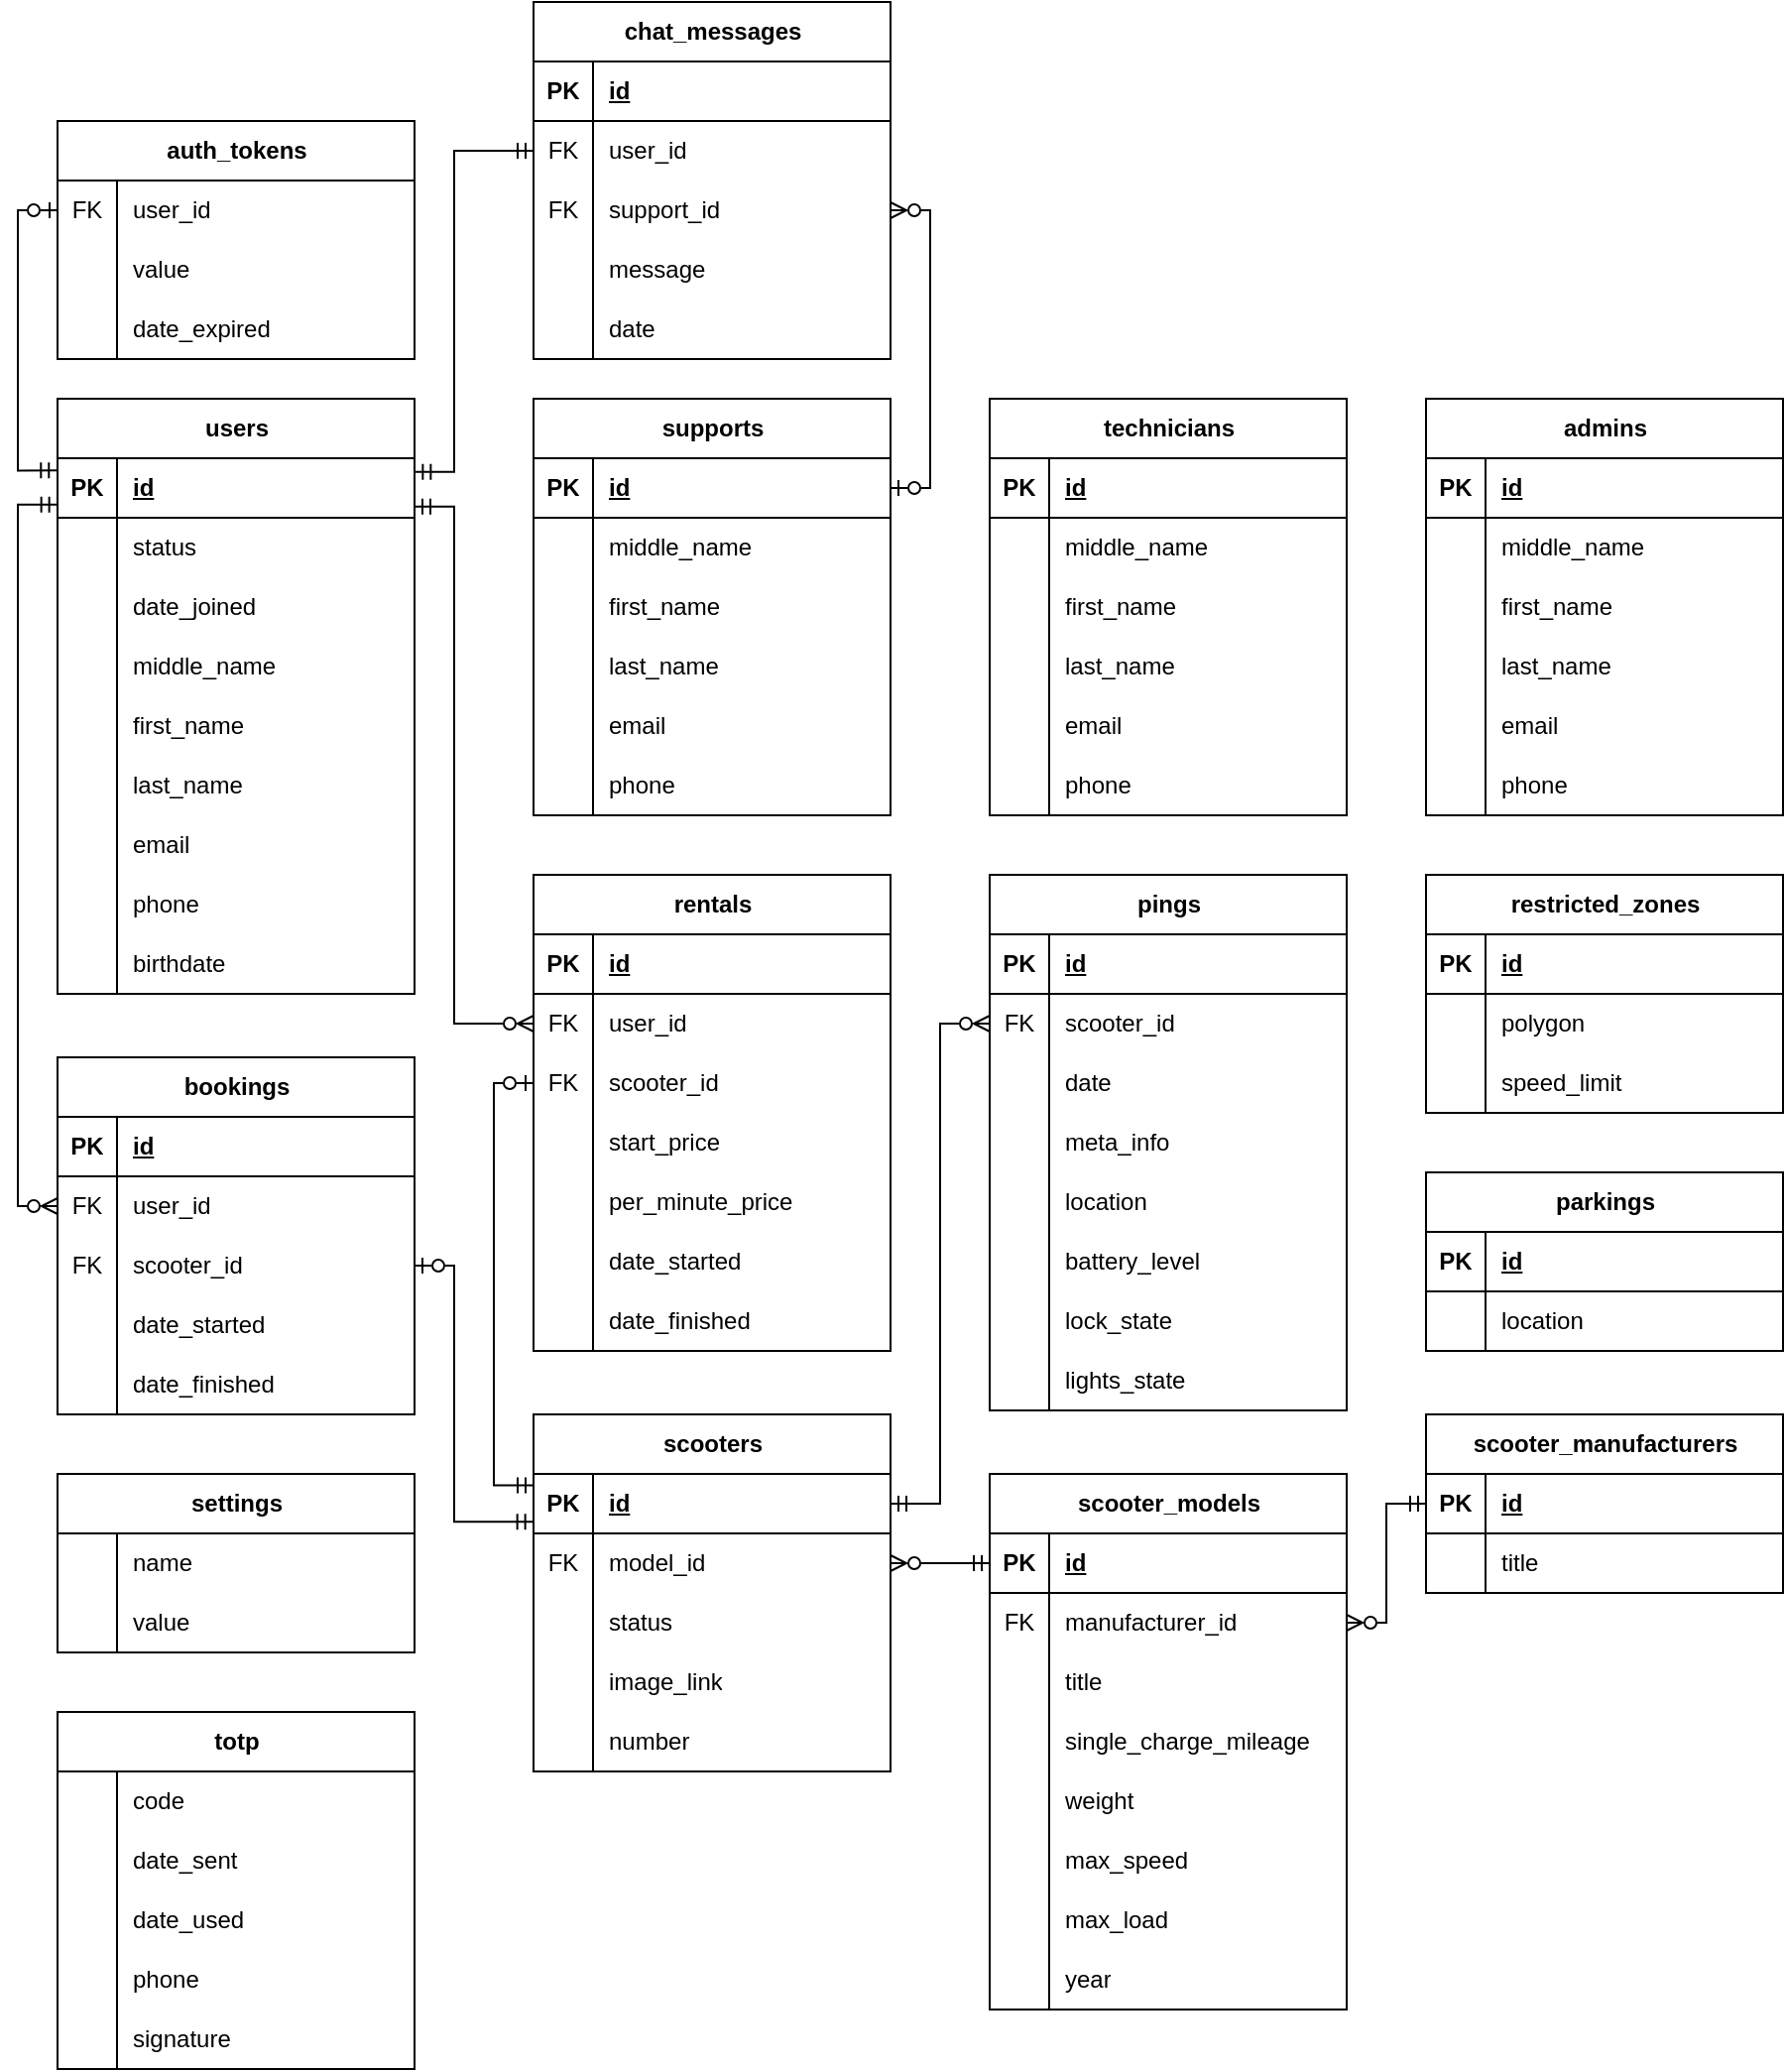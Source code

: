 <mxfile version="21.1.5" type="device">
  <diagram name="Страница 1" id="VUbz542GGjLChNJ6e_2m">
    <mxGraphModel dx="1242" dy="1964" grid="1" gridSize="10" guides="1" tooltips="1" connect="1" arrows="1" fold="1" page="1" pageScale="1" pageWidth="827" pageHeight="1169" math="0" shadow="0">
      <root>
        <mxCell id="0" />
        <mxCell id="1" parent="0" />
        <mxCell id="j4STU8yrqOcvli8jqLKw-1" value="restricted_zones" style="shape=table;startSize=30;container=1;collapsible=1;childLayout=tableLayout;fixedRows=1;rowLines=0;fontStyle=1;align=center;resizeLast=1;html=1;" parent="1" vertex="1">
          <mxGeometry x="720" y="160" width="180" height="120" as="geometry" />
        </mxCell>
        <mxCell id="j4STU8yrqOcvli8jqLKw-2" value="" style="shape=tableRow;horizontal=0;startSize=0;swimlaneHead=0;swimlaneBody=0;fillColor=none;collapsible=0;dropTarget=0;points=[[0,0.5],[1,0.5]];portConstraint=eastwest;top=0;left=0;right=0;bottom=1;" parent="j4STU8yrqOcvli8jqLKw-1" vertex="1">
          <mxGeometry y="30" width="180" height="30" as="geometry" />
        </mxCell>
        <mxCell id="j4STU8yrqOcvli8jqLKw-3" value="PK" style="shape=partialRectangle;connectable=0;fillColor=none;top=0;left=0;bottom=0;right=0;fontStyle=1;overflow=hidden;whiteSpace=wrap;html=1;" parent="j4STU8yrqOcvli8jqLKw-2" vertex="1">
          <mxGeometry width="30" height="30" as="geometry">
            <mxRectangle width="30" height="30" as="alternateBounds" />
          </mxGeometry>
        </mxCell>
        <mxCell id="j4STU8yrqOcvli8jqLKw-4" value="id" style="shape=partialRectangle;connectable=0;fillColor=none;top=0;left=0;bottom=0;right=0;align=left;spacingLeft=6;fontStyle=5;overflow=hidden;whiteSpace=wrap;html=1;" parent="j4STU8yrqOcvli8jqLKw-2" vertex="1">
          <mxGeometry x="30" width="150" height="30" as="geometry">
            <mxRectangle width="150" height="30" as="alternateBounds" />
          </mxGeometry>
        </mxCell>
        <mxCell id="j4STU8yrqOcvli8jqLKw-5" value="" style="shape=tableRow;horizontal=0;startSize=0;swimlaneHead=0;swimlaneBody=0;fillColor=none;collapsible=0;dropTarget=0;points=[[0,0.5],[1,0.5]];portConstraint=eastwest;top=0;left=0;right=0;bottom=0;" parent="j4STU8yrqOcvli8jqLKw-1" vertex="1">
          <mxGeometry y="60" width="180" height="30" as="geometry" />
        </mxCell>
        <mxCell id="j4STU8yrqOcvli8jqLKw-6" value="" style="shape=partialRectangle;connectable=0;fillColor=none;top=0;left=0;bottom=0;right=0;editable=1;overflow=hidden;whiteSpace=wrap;html=1;" parent="j4STU8yrqOcvli8jqLKw-5" vertex="1">
          <mxGeometry width="30" height="30" as="geometry">
            <mxRectangle width="30" height="30" as="alternateBounds" />
          </mxGeometry>
        </mxCell>
        <mxCell id="j4STU8yrqOcvli8jqLKw-7" value="polygon" style="shape=partialRectangle;connectable=0;fillColor=none;top=0;left=0;bottom=0;right=0;align=left;spacingLeft=6;overflow=hidden;whiteSpace=wrap;html=1;" parent="j4STU8yrqOcvli8jqLKw-5" vertex="1">
          <mxGeometry x="30" width="150" height="30" as="geometry">
            <mxRectangle width="150" height="30" as="alternateBounds" />
          </mxGeometry>
        </mxCell>
        <mxCell id="j4STU8yrqOcvli8jqLKw-8" value="" style="shape=tableRow;horizontal=0;startSize=0;swimlaneHead=0;swimlaneBody=0;fillColor=none;collapsible=0;dropTarget=0;points=[[0,0.5],[1,0.5]];portConstraint=eastwest;top=0;left=0;right=0;bottom=0;" parent="j4STU8yrqOcvli8jqLKw-1" vertex="1">
          <mxGeometry y="90" width="180" height="30" as="geometry" />
        </mxCell>
        <mxCell id="j4STU8yrqOcvli8jqLKw-9" value="" style="shape=partialRectangle;connectable=0;fillColor=none;top=0;left=0;bottom=0;right=0;editable=1;overflow=hidden;whiteSpace=wrap;html=1;" parent="j4STU8yrqOcvli8jqLKw-8" vertex="1">
          <mxGeometry width="30" height="30" as="geometry">
            <mxRectangle width="30" height="30" as="alternateBounds" />
          </mxGeometry>
        </mxCell>
        <mxCell id="j4STU8yrqOcvli8jqLKw-10" value="speed_limit" style="shape=partialRectangle;connectable=0;fillColor=none;top=0;left=0;bottom=0;right=0;align=left;spacingLeft=6;overflow=hidden;whiteSpace=wrap;html=1;" parent="j4STU8yrqOcvli8jqLKw-8" vertex="1">
          <mxGeometry x="30" width="150" height="30" as="geometry">
            <mxRectangle width="150" height="30" as="alternateBounds" />
          </mxGeometry>
        </mxCell>
        <mxCell id="j4STU8yrqOcvli8jqLKw-14" value="parkings" style="shape=table;startSize=30;container=1;collapsible=1;childLayout=tableLayout;fixedRows=1;rowLines=0;fontStyle=1;align=center;resizeLast=1;html=1;" parent="1" vertex="1">
          <mxGeometry x="720" y="310" width="180" height="90" as="geometry" />
        </mxCell>
        <mxCell id="j4STU8yrqOcvli8jqLKw-15" value="" style="shape=tableRow;horizontal=0;startSize=0;swimlaneHead=0;swimlaneBody=0;fillColor=none;collapsible=0;dropTarget=0;points=[[0,0.5],[1,0.5]];portConstraint=eastwest;top=0;left=0;right=0;bottom=1;" parent="j4STU8yrqOcvli8jqLKw-14" vertex="1">
          <mxGeometry y="30" width="180" height="30" as="geometry" />
        </mxCell>
        <mxCell id="j4STU8yrqOcvli8jqLKw-16" value="PK" style="shape=partialRectangle;connectable=0;fillColor=none;top=0;left=0;bottom=0;right=0;fontStyle=1;overflow=hidden;whiteSpace=wrap;html=1;" parent="j4STU8yrqOcvli8jqLKw-15" vertex="1">
          <mxGeometry width="30" height="30" as="geometry">
            <mxRectangle width="30" height="30" as="alternateBounds" />
          </mxGeometry>
        </mxCell>
        <mxCell id="j4STU8yrqOcvli8jqLKw-17" value="id" style="shape=partialRectangle;connectable=0;fillColor=none;top=0;left=0;bottom=0;right=0;align=left;spacingLeft=6;fontStyle=5;overflow=hidden;whiteSpace=wrap;html=1;" parent="j4STU8yrqOcvli8jqLKw-15" vertex="1">
          <mxGeometry x="30" width="150" height="30" as="geometry">
            <mxRectangle width="150" height="30" as="alternateBounds" />
          </mxGeometry>
        </mxCell>
        <mxCell id="j4STU8yrqOcvli8jqLKw-18" value="" style="shape=tableRow;horizontal=0;startSize=0;swimlaneHead=0;swimlaneBody=0;fillColor=none;collapsible=0;dropTarget=0;points=[[0,0.5],[1,0.5]];portConstraint=eastwest;top=0;left=0;right=0;bottom=0;" parent="j4STU8yrqOcvli8jqLKw-14" vertex="1">
          <mxGeometry y="60" width="180" height="30" as="geometry" />
        </mxCell>
        <mxCell id="j4STU8yrqOcvli8jqLKw-19" value="" style="shape=partialRectangle;connectable=0;fillColor=none;top=0;left=0;bottom=0;right=0;editable=1;overflow=hidden;whiteSpace=wrap;html=1;" parent="j4STU8yrqOcvli8jqLKw-18" vertex="1">
          <mxGeometry width="30" height="30" as="geometry">
            <mxRectangle width="30" height="30" as="alternateBounds" />
          </mxGeometry>
        </mxCell>
        <mxCell id="j4STU8yrqOcvli8jqLKw-20" value="location" style="shape=partialRectangle;connectable=0;fillColor=none;top=0;left=0;bottom=0;right=0;align=left;spacingLeft=6;overflow=hidden;whiteSpace=wrap;html=1;" parent="j4STU8yrqOcvli8jqLKw-18" vertex="1">
          <mxGeometry x="30" width="150" height="30" as="geometry">
            <mxRectangle width="150" height="30" as="alternateBounds" />
          </mxGeometry>
        </mxCell>
        <mxCell id="j4STU8yrqOcvli8jqLKw-24" value="scooters" style="shape=table;startSize=30;container=1;collapsible=1;childLayout=tableLayout;fixedRows=1;rowLines=0;fontStyle=1;align=center;resizeLast=1;html=1;" parent="1" vertex="1">
          <mxGeometry x="270" y="432" width="180" height="180" as="geometry" />
        </mxCell>
        <mxCell id="j4STU8yrqOcvli8jqLKw-25" value="" style="shape=tableRow;horizontal=0;startSize=0;swimlaneHead=0;swimlaneBody=0;fillColor=none;collapsible=0;dropTarget=0;points=[[0,0.5],[1,0.5]];portConstraint=eastwest;top=0;left=0;right=0;bottom=1;" parent="j4STU8yrqOcvli8jqLKw-24" vertex="1">
          <mxGeometry y="30" width="180" height="30" as="geometry" />
        </mxCell>
        <mxCell id="j4STU8yrqOcvli8jqLKw-26" value="PK" style="shape=partialRectangle;connectable=0;fillColor=none;top=0;left=0;bottom=0;right=0;fontStyle=1;overflow=hidden;whiteSpace=wrap;html=1;" parent="j4STU8yrqOcvli8jqLKw-25" vertex="1">
          <mxGeometry width="30" height="30" as="geometry">
            <mxRectangle width="30" height="30" as="alternateBounds" />
          </mxGeometry>
        </mxCell>
        <mxCell id="j4STU8yrqOcvli8jqLKw-27" value="id" style="shape=partialRectangle;connectable=0;fillColor=none;top=0;left=0;bottom=0;right=0;align=left;spacingLeft=6;fontStyle=5;overflow=hidden;whiteSpace=wrap;html=1;" parent="j4STU8yrqOcvli8jqLKw-25" vertex="1">
          <mxGeometry x="30" width="150" height="30" as="geometry">
            <mxRectangle width="150" height="30" as="alternateBounds" />
          </mxGeometry>
        </mxCell>
        <mxCell id="j4STU8yrqOcvli8jqLKw-37" style="shape=tableRow;horizontal=0;startSize=0;swimlaneHead=0;swimlaneBody=0;fillColor=none;collapsible=0;dropTarget=0;points=[[0,0.5],[1,0.5]];portConstraint=eastwest;top=0;left=0;right=0;bottom=0;" parent="j4STU8yrqOcvli8jqLKw-24" vertex="1">
          <mxGeometry y="60" width="180" height="30" as="geometry" />
        </mxCell>
        <mxCell id="j4STU8yrqOcvli8jqLKw-38" value="FK" style="shape=partialRectangle;connectable=0;fillColor=none;top=0;left=0;bottom=0;right=0;editable=1;overflow=hidden;whiteSpace=wrap;html=1;" parent="j4STU8yrqOcvli8jqLKw-37" vertex="1">
          <mxGeometry width="30" height="30" as="geometry">
            <mxRectangle width="30" height="30" as="alternateBounds" />
          </mxGeometry>
        </mxCell>
        <mxCell id="j4STU8yrqOcvli8jqLKw-39" value="model_id" style="shape=partialRectangle;connectable=0;fillColor=none;top=0;left=0;bottom=0;right=0;align=left;spacingLeft=6;overflow=hidden;whiteSpace=wrap;html=1;" parent="j4STU8yrqOcvli8jqLKw-37" vertex="1">
          <mxGeometry x="30" width="150" height="30" as="geometry">
            <mxRectangle width="150" height="30" as="alternateBounds" />
          </mxGeometry>
        </mxCell>
        <mxCell id="j4STU8yrqOcvli8jqLKw-28" value="" style="shape=tableRow;horizontal=0;startSize=0;swimlaneHead=0;swimlaneBody=0;fillColor=none;collapsible=0;dropTarget=0;points=[[0,0.5],[1,0.5]];portConstraint=eastwest;top=0;left=0;right=0;bottom=0;" parent="j4STU8yrqOcvli8jqLKw-24" vertex="1">
          <mxGeometry y="90" width="180" height="30" as="geometry" />
        </mxCell>
        <mxCell id="j4STU8yrqOcvli8jqLKw-29" value="" style="shape=partialRectangle;connectable=0;fillColor=none;top=0;left=0;bottom=0;right=0;editable=1;overflow=hidden;whiteSpace=wrap;html=1;" parent="j4STU8yrqOcvli8jqLKw-28" vertex="1">
          <mxGeometry width="30" height="30" as="geometry">
            <mxRectangle width="30" height="30" as="alternateBounds" />
          </mxGeometry>
        </mxCell>
        <mxCell id="j4STU8yrqOcvli8jqLKw-30" value="status" style="shape=partialRectangle;connectable=0;fillColor=none;top=0;left=0;bottom=0;right=0;align=left;spacingLeft=6;overflow=hidden;whiteSpace=wrap;html=1;" parent="j4STU8yrqOcvli8jqLKw-28" vertex="1">
          <mxGeometry x="30" width="150" height="30" as="geometry">
            <mxRectangle width="150" height="30" as="alternateBounds" />
          </mxGeometry>
        </mxCell>
        <mxCell id="j4STU8yrqOcvli8jqLKw-31" style="shape=tableRow;horizontal=0;startSize=0;swimlaneHead=0;swimlaneBody=0;fillColor=none;collapsible=0;dropTarget=0;points=[[0,0.5],[1,0.5]];portConstraint=eastwest;top=0;left=0;right=0;bottom=0;" parent="j4STU8yrqOcvli8jqLKw-24" vertex="1">
          <mxGeometry y="120" width="180" height="30" as="geometry" />
        </mxCell>
        <mxCell id="j4STU8yrqOcvli8jqLKw-32" style="shape=partialRectangle;connectable=0;fillColor=none;top=0;left=0;bottom=0;right=0;editable=1;overflow=hidden;whiteSpace=wrap;html=1;" parent="j4STU8yrqOcvli8jqLKw-31" vertex="1">
          <mxGeometry width="30" height="30" as="geometry">
            <mxRectangle width="30" height="30" as="alternateBounds" />
          </mxGeometry>
        </mxCell>
        <mxCell id="j4STU8yrqOcvli8jqLKw-33" value="image_link" style="shape=partialRectangle;connectable=0;fillColor=none;top=0;left=0;bottom=0;right=0;align=left;spacingLeft=6;overflow=hidden;whiteSpace=wrap;html=1;" parent="j4STU8yrqOcvli8jqLKw-31" vertex="1">
          <mxGeometry x="30" width="150" height="30" as="geometry">
            <mxRectangle width="150" height="30" as="alternateBounds" />
          </mxGeometry>
        </mxCell>
        <mxCell id="j4STU8yrqOcvli8jqLKw-34" style="shape=tableRow;horizontal=0;startSize=0;swimlaneHead=0;swimlaneBody=0;fillColor=none;collapsible=0;dropTarget=0;points=[[0,0.5],[1,0.5]];portConstraint=eastwest;top=0;left=0;right=0;bottom=0;" parent="j4STU8yrqOcvli8jqLKw-24" vertex="1">
          <mxGeometry y="150" width="180" height="30" as="geometry" />
        </mxCell>
        <mxCell id="j4STU8yrqOcvli8jqLKw-35" style="shape=partialRectangle;connectable=0;fillColor=none;top=0;left=0;bottom=0;right=0;editable=1;overflow=hidden;whiteSpace=wrap;html=1;" parent="j4STU8yrqOcvli8jqLKw-34" vertex="1">
          <mxGeometry width="30" height="30" as="geometry">
            <mxRectangle width="30" height="30" as="alternateBounds" />
          </mxGeometry>
        </mxCell>
        <mxCell id="j4STU8yrqOcvli8jqLKw-36" value="number" style="shape=partialRectangle;connectable=0;fillColor=none;top=0;left=0;bottom=0;right=0;align=left;spacingLeft=6;overflow=hidden;whiteSpace=wrap;html=1;" parent="j4STU8yrqOcvli8jqLKw-34" vertex="1">
          <mxGeometry x="30" width="150" height="30" as="geometry">
            <mxRectangle width="150" height="30" as="alternateBounds" />
          </mxGeometry>
        </mxCell>
        <mxCell id="j4STU8yrqOcvli8jqLKw-59" value="pings" style="shape=table;startSize=30;container=1;collapsible=1;childLayout=tableLayout;fixedRows=1;rowLines=0;fontStyle=1;align=center;resizeLast=1;html=1;" parent="1" vertex="1">
          <mxGeometry x="500.0" y="160" width="180" height="270" as="geometry" />
        </mxCell>
        <mxCell id="j4STU8yrqOcvli8jqLKw-60" value="" style="shape=tableRow;horizontal=0;startSize=0;swimlaneHead=0;swimlaneBody=0;fillColor=none;collapsible=0;dropTarget=0;points=[[0,0.5],[1,0.5]];portConstraint=eastwest;top=0;left=0;right=0;bottom=1;" parent="j4STU8yrqOcvli8jqLKw-59" vertex="1">
          <mxGeometry y="30" width="180" height="30" as="geometry" />
        </mxCell>
        <mxCell id="j4STU8yrqOcvli8jqLKw-61" value="PK" style="shape=partialRectangle;connectable=0;fillColor=none;top=0;left=0;bottom=0;right=0;fontStyle=1;overflow=hidden;whiteSpace=wrap;html=1;" parent="j4STU8yrqOcvli8jqLKw-60" vertex="1">
          <mxGeometry width="30" height="30" as="geometry">
            <mxRectangle width="30" height="30" as="alternateBounds" />
          </mxGeometry>
        </mxCell>
        <mxCell id="j4STU8yrqOcvli8jqLKw-62" value="id" style="shape=partialRectangle;connectable=0;fillColor=none;top=0;left=0;bottom=0;right=0;align=left;spacingLeft=6;fontStyle=5;overflow=hidden;whiteSpace=wrap;html=1;" parent="j4STU8yrqOcvli8jqLKw-60" vertex="1">
          <mxGeometry x="30" width="150" height="30" as="geometry">
            <mxRectangle width="150" height="30" as="alternateBounds" />
          </mxGeometry>
        </mxCell>
        <mxCell id="j4STU8yrqOcvli8jqLKw-78" style="shape=tableRow;horizontal=0;startSize=0;swimlaneHead=0;swimlaneBody=0;fillColor=none;collapsible=0;dropTarget=0;points=[[0,0.5],[1,0.5]];portConstraint=eastwest;top=0;left=0;right=0;bottom=0;" parent="j4STU8yrqOcvli8jqLKw-59" vertex="1">
          <mxGeometry y="60" width="180" height="30" as="geometry" />
        </mxCell>
        <mxCell id="j4STU8yrqOcvli8jqLKw-79" value="FK" style="shape=partialRectangle;connectable=0;fillColor=none;top=0;left=0;bottom=0;right=0;editable=1;overflow=hidden;whiteSpace=wrap;html=1;" parent="j4STU8yrqOcvli8jqLKw-78" vertex="1">
          <mxGeometry width="30" height="30" as="geometry">
            <mxRectangle width="30" height="30" as="alternateBounds" />
          </mxGeometry>
        </mxCell>
        <mxCell id="j4STU8yrqOcvli8jqLKw-80" value="scooter_id" style="shape=partialRectangle;connectable=0;fillColor=none;top=0;left=0;bottom=0;right=0;align=left;spacingLeft=6;overflow=hidden;whiteSpace=wrap;html=1;" parent="j4STU8yrqOcvli8jqLKw-78" vertex="1">
          <mxGeometry x="30" width="150" height="30" as="geometry">
            <mxRectangle width="150" height="30" as="alternateBounds" />
          </mxGeometry>
        </mxCell>
        <mxCell id="j4STU8yrqOcvli8jqLKw-63" value="" style="shape=tableRow;horizontal=0;startSize=0;swimlaneHead=0;swimlaneBody=0;fillColor=none;collapsible=0;dropTarget=0;points=[[0,0.5],[1,0.5]];portConstraint=eastwest;top=0;left=0;right=0;bottom=0;" parent="j4STU8yrqOcvli8jqLKw-59" vertex="1">
          <mxGeometry y="90" width="180" height="30" as="geometry" />
        </mxCell>
        <mxCell id="j4STU8yrqOcvli8jqLKw-64" value="" style="shape=partialRectangle;connectable=0;fillColor=none;top=0;left=0;bottom=0;right=0;editable=1;overflow=hidden;whiteSpace=wrap;html=1;" parent="j4STU8yrqOcvli8jqLKw-63" vertex="1">
          <mxGeometry width="30" height="30" as="geometry">
            <mxRectangle width="30" height="30" as="alternateBounds" />
          </mxGeometry>
        </mxCell>
        <mxCell id="j4STU8yrqOcvli8jqLKw-65" value="date" style="shape=partialRectangle;connectable=0;fillColor=none;top=0;left=0;bottom=0;right=0;align=left;spacingLeft=6;overflow=hidden;whiteSpace=wrap;html=1;" parent="j4STU8yrqOcvli8jqLKw-63" vertex="1">
          <mxGeometry x="30" width="150" height="30" as="geometry">
            <mxRectangle width="150" height="30" as="alternateBounds" />
          </mxGeometry>
        </mxCell>
        <mxCell id="j4STU8yrqOcvli8jqLKw-66" style="shape=tableRow;horizontal=0;startSize=0;swimlaneHead=0;swimlaneBody=0;fillColor=none;collapsible=0;dropTarget=0;points=[[0,0.5],[1,0.5]];portConstraint=eastwest;top=0;left=0;right=0;bottom=0;" parent="j4STU8yrqOcvli8jqLKw-59" vertex="1">
          <mxGeometry y="120" width="180" height="30" as="geometry" />
        </mxCell>
        <mxCell id="j4STU8yrqOcvli8jqLKw-67" style="shape=partialRectangle;connectable=0;fillColor=none;top=0;left=0;bottom=0;right=0;editable=1;overflow=hidden;whiteSpace=wrap;html=1;" parent="j4STU8yrqOcvli8jqLKw-66" vertex="1">
          <mxGeometry width="30" height="30" as="geometry">
            <mxRectangle width="30" height="30" as="alternateBounds" />
          </mxGeometry>
        </mxCell>
        <mxCell id="j4STU8yrqOcvli8jqLKw-68" value="meta_info" style="shape=partialRectangle;connectable=0;fillColor=none;top=0;left=0;bottom=0;right=0;align=left;spacingLeft=6;overflow=hidden;whiteSpace=wrap;html=1;" parent="j4STU8yrqOcvli8jqLKw-66" vertex="1">
          <mxGeometry x="30" width="150" height="30" as="geometry">
            <mxRectangle width="150" height="30" as="alternateBounds" />
          </mxGeometry>
        </mxCell>
        <mxCell id="j4STU8yrqOcvli8jqLKw-69" style="shape=tableRow;horizontal=0;startSize=0;swimlaneHead=0;swimlaneBody=0;fillColor=none;collapsible=0;dropTarget=0;points=[[0,0.5],[1,0.5]];portConstraint=eastwest;top=0;left=0;right=0;bottom=0;" parent="j4STU8yrqOcvli8jqLKw-59" vertex="1">
          <mxGeometry y="150" width="180" height="30" as="geometry" />
        </mxCell>
        <mxCell id="j4STU8yrqOcvli8jqLKw-70" style="shape=partialRectangle;connectable=0;fillColor=none;top=0;left=0;bottom=0;right=0;editable=1;overflow=hidden;whiteSpace=wrap;html=1;" parent="j4STU8yrqOcvli8jqLKw-69" vertex="1">
          <mxGeometry width="30" height="30" as="geometry">
            <mxRectangle width="30" height="30" as="alternateBounds" />
          </mxGeometry>
        </mxCell>
        <mxCell id="j4STU8yrqOcvli8jqLKw-71" value="location" style="shape=partialRectangle;connectable=0;fillColor=none;top=0;left=0;bottom=0;right=0;align=left;spacingLeft=6;overflow=hidden;whiteSpace=wrap;html=1;" parent="j4STU8yrqOcvli8jqLKw-69" vertex="1">
          <mxGeometry x="30" width="150" height="30" as="geometry">
            <mxRectangle width="150" height="30" as="alternateBounds" />
          </mxGeometry>
        </mxCell>
        <mxCell id="j4STU8yrqOcvli8jqLKw-75" style="shape=tableRow;horizontal=0;startSize=0;swimlaneHead=0;swimlaneBody=0;fillColor=none;collapsible=0;dropTarget=0;points=[[0,0.5],[1,0.5]];portConstraint=eastwest;top=0;left=0;right=0;bottom=0;" parent="j4STU8yrqOcvli8jqLKw-59" vertex="1">
          <mxGeometry y="180" width="180" height="30" as="geometry" />
        </mxCell>
        <mxCell id="j4STU8yrqOcvli8jqLKw-76" style="shape=partialRectangle;connectable=0;fillColor=none;top=0;left=0;bottom=0;right=0;editable=1;overflow=hidden;whiteSpace=wrap;html=1;" parent="j4STU8yrqOcvli8jqLKw-75" vertex="1">
          <mxGeometry width="30" height="30" as="geometry">
            <mxRectangle width="30" height="30" as="alternateBounds" />
          </mxGeometry>
        </mxCell>
        <mxCell id="j4STU8yrqOcvli8jqLKw-77" value="battery_level" style="shape=partialRectangle;connectable=0;fillColor=none;top=0;left=0;bottom=0;right=0;align=left;spacingLeft=6;overflow=hidden;whiteSpace=wrap;html=1;" parent="j4STU8yrqOcvli8jqLKw-75" vertex="1">
          <mxGeometry x="30" width="150" height="30" as="geometry">
            <mxRectangle width="150" height="30" as="alternateBounds" />
          </mxGeometry>
        </mxCell>
        <mxCell id="IEVH1k6SqNdeEtjzpavy-1" style="shape=tableRow;horizontal=0;startSize=0;swimlaneHead=0;swimlaneBody=0;fillColor=none;collapsible=0;dropTarget=0;points=[[0,0.5],[1,0.5]];portConstraint=eastwest;top=0;left=0;right=0;bottom=0;" parent="j4STU8yrqOcvli8jqLKw-59" vertex="1">
          <mxGeometry y="210" width="180" height="30" as="geometry" />
        </mxCell>
        <mxCell id="IEVH1k6SqNdeEtjzpavy-2" style="shape=partialRectangle;connectable=0;fillColor=none;top=0;left=0;bottom=0;right=0;editable=1;overflow=hidden;whiteSpace=wrap;html=1;" parent="IEVH1k6SqNdeEtjzpavy-1" vertex="1">
          <mxGeometry width="30" height="30" as="geometry">
            <mxRectangle width="30" height="30" as="alternateBounds" />
          </mxGeometry>
        </mxCell>
        <mxCell id="IEVH1k6SqNdeEtjzpavy-3" value="lock_state" style="shape=partialRectangle;connectable=0;fillColor=none;top=0;left=0;bottom=0;right=0;align=left;spacingLeft=6;overflow=hidden;whiteSpace=wrap;html=1;" parent="IEVH1k6SqNdeEtjzpavy-1" vertex="1">
          <mxGeometry x="30" width="150" height="30" as="geometry">
            <mxRectangle width="150" height="30" as="alternateBounds" />
          </mxGeometry>
        </mxCell>
        <mxCell id="IEVH1k6SqNdeEtjzpavy-4" style="shape=tableRow;horizontal=0;startSize=0;swimlaneHead=0;swimlaneBody=0;fillColor=none;collapsible=0;dropTarget=0;points=[[0,0.5],[1,0.5]];portConstraint=eastwest;top=0;left=0;right=0;bottom=0;" parent="j4STU8yrqOcvli8jqLKw-59" vertex="1">
          <mxGeometry y="240" width="180" height="30" as="geometry" />
        </mxCell>
        <mxCell id="IEVH1k6SqNdeEtjzpavy-5" style="shape=partialRectangle;connectable=0;fillColor=none;top=0;left=0;bottom=0;right=0;editable=1;overflow=hidden;whiteSpace=wrap;html=1;" parent="IEVH1k6SqNdeEtjzpavy-4" vertex="1">
          <mxGeometry width="30" height="30" as="geometry">
            <mxRectangle width="30" height="30" as="alternateBounds" />
          </mxGeometry>
        </mxCell>
        <mxCell id="IEVH1k6SqNdeEtjzpavy-6" value="lights_state" style="shape=partialRectangle;connectable=0;fillColor=none;top=0;left=0;bottom=0;right=0;align=left;spacingLeft=6;overflow=hidden;whiteSpace=wrap;html=1;" parent="IEVH1k6SqNdeEtjzpavy-4" vertex="1">
          <mxGeometry x="30" width="150" height="30" as="geometry">
            <mxRectangle width="150" height="30" as="alternateBounds" />
          </mxGeometry>
        </mxCell>
        <mxCell id="j4STU8yrqOcvli8jqLKw-81" value="rentals" style="shape=table;startSize=30;container=1;collapsible=1;childLayout=tableLayout;fixedRows=1;rowLines=0;fontStyle=1;align=center;resizeLast=1;html=1;" parent="1" vertex="1">
          <mxGeometry x="270" y="160" width="180" height="240" as="geometry" />
        </mxCell>
        <mxCell id="j4STU8yrqOcvli8jqLKw-82" value="" style="shape=tableRow;horizontal=0;startSize=0;swimlaneHead=0;swimlaneBody=0;fillColor=none;collapsible=0;dropTarget=0;points=[[0,0.5],[1,0.5]];portConstraint=eastwest;top=0;left=0;right=0;bottom=1;" parent="j4STU8yrqOcvli8jqLKw-81" vertex="1">
          <mxGeometry y="30" width="180" height="30" as="geometry" />
        </mxCell>
        <mxCell id="j4STU8yrqOcvli8jqLKw-83" value="PK" style="shape=partialRectangle;connectable=0;fillColor=none;top=0;left=0;bottom=0;right=0;fontStyle=1;overflow=hidden;whiteSpace=wrap;html=1;" parent="j4STU8yrqOcvli8jqLKw-82" vertex="1">
          <mxGeometry width="30" height="30" as="geometry">
            <mxRectangle width="30" height="30" as="alternateBounds" />
          </mxGeometry>
        </mxCell>
        <mxCell id="j4STU8yrqOcvli8jqLKw-84" value="id" style="shape=partialRectangle;connectable=0;fillColor=none;top=0;left=0;bottom=0;right=0;align=left;spacingLeft=6;fontStyle=5;overflow=hidden;whiteSpace=wrap;html=1;" parent="j4STU8yrqOcvli8jqLKw-82" vertex="1">
          <mxGeometry x="30" width="150" height="30" as="geometry">
            <mxRectangle width="150" height="30" as="alternateBounds" />
          </mxGeometry>
        </mxCell>
        <mxCell id="j4STU8yrqOcvli8jqLKw-100" style="shape=tableRow;horizontal=0;startSize=0;swimlaneHead=0;swimlaneBody=0;fillColor=none;collapsible=0;dropTarget=0;points=[[0,0.5],[1,0.5]];portConstraint=eastwest;top=0;left=0;right=0;bottom=0;" parent="j4STU8yrqOcvli8jqLKw-81" vertex="1">
          <mxGeometry y="60" width="180" height="30" as="geometry" />
        </mxCell>
        <mxCell id="j4STU8yrqOcvli8jqLKw-101" value="FK" style="shape=partialRectangle;connectable=0;fillColor=none;top=0;left=0;bottom=0;right=0;editable=1;overflow=hidden;whiteSpace=wrap;html=1;" parent="j4STU8yrqOcvli8jqLKw-100" vertex="1">
          <mxGeometry width="30" height="30" as="geometry">
            <mxRectangle width="30" height="30" as="alternateBounds" />
          </mxGeometry>
        </mxCell>
        <mxCell id="j4STU8yrqOcvli8jqLKw-102" value="user_id" style="shape=partialRectangle;connectable=0;fillColor=none;top=0;left=0;bottom=0;right=0;align=left;spacingLeft=6;overflow=hidden;whiteSpace=wrap;html=1;" parent="j4STU8yrqOcvli8jqLKw-100" vertex="1">
          <mxGeometry x="30" width="150" height="30" as="geometry">
            <mxRectangle width="150" height="30" as="alternateBounds" />
          </mxGeometry>
        </mxCell>
        <mxCell id="j4STU8yrqOcvli8jqLKw-97" style="shape=tableRow;horizontal=0;startSize=0;swimlaneHead=0;swimlaneBody=0;fillColor=none;collapsible=0;dropTarget=0;points=[[0,0.5],[1,0.5]];portConstraint=eastwest;top=0;left=0;right=0;bottom=0;" parent="j4STU8yrqOcvli8jqLKw-81" vertex="1">
          <mxGeometry y="90" width="180" height="30" as="geometry" />
        </mxCell>
        <mxCell id="j4STU8yrqOcvli8jqLKw-98" value="FK" style="shape=partialRectangle;connectable=0;fillColor=none;top=0;left=0;bottom=0;right=0;editable=1;overflow=hidden;whiteSpace=wrap;html=1;" parent="j4STU8yrqOcvli8jqLKw-97" vertex="1">
          <mxGeometry width="30" height="30" as="geometry">
            <mxRectangle width="30" height="30" as="alternateBounds" />
          </mxGeometry>
        </mxCell>
        <mxCell id="j4STU8yrqOcvli8jqLKw-99" value="scooter_id" style="shape=partialRectangle;connectable=0;fillColor=none;top=0;left=0;bottom=0;right=0;align=left;spacingLeft=6;overflow=hidden;whiteSpace=wrap;html=1;" parent="j4STU8yrqOcvli8jqLKw-97" vertex="1">
          <mxGeometry x="30" width="150" height="30" as="geometry">
            <mxRectangle width="150" height="30" as="alternateBounds" />
          </mxGeometry>
        </mxCell>
        <mxCell id="j4STU8yrqOcvli8jqLKw-85" value="" style="shape=tableRow;horizontal=0;startSize=0;swimlaneHead=0;swimlaneBody=0;fillColor=none;collapsible=0;dropTarget=0;points=[[0,0.5],[1,0.5]];portConstraint=eastwest;top=0;left=0;right=0;bottom=0;" parent="j4STU8yrqOcvli8jqLKw-81" vertex="1">
          <mxGeometry y="120" width="180" height="30" as="geometry" />
        </mxCell>
        <mxCell id="j4STU8yrqOcvli8jqLKw-86" value="" style="shape=partialRectangle;connectable=0;fillColor=none;top=0;left=0;bottom=0;right=0;editable=1;overflow=hidden;whiteSpace=wrap;html=1;" parent="j4STU8yrqOcvli8jqLKw-85" vertex="1">
          <mxGeometry width="30" height="30" as="geometry">
            <mxRectangle width="30" height="30" as="alternateBounds" />
          </mxGeometry>
        </mxCell>
        <mxCell id="j4STU8yrqOcvli8jqLKw-87" value="start_price" style="shape=partialRectangle;connectable=0;fillColor=none;top=0;left=0;bottom=0;right=0;align=left;spacingLeft=6;overflow=hidden;whiteSpace=wrap;html=1;" parent="j4STU8yrqOcvli8jqLKw-85" vertex="1">
          <mxGeometry x="30" width="150" height="30" as="geometry">
            <mxRectangle width="150" height="30" as="alternateBounds" />
          </mxGeometry>
        </mxCell>
        <mxCell id="j4STU8yrqOcvli8jqLKw-88" style="shape=tableRow;horizontal=0;startSize=0;swimlaneHead=0;swimlaneBody=0;fillColor=none;collapsible=0;dropTarget=0;points=[[0,0.5],[1,0.5]];portConstraint=eastwest;top=0;left=0;right=0;bottom=0;" parent="j4STU8yrqOcvli8jqLKw-81" vertex="1">
          <mxGeometry y="150" width="180" height="30" as="geometry" />
        </mxCell>
        <mxCell id="j4STU8yrqOcvli8jqLKw-89" style="shape=partialRectangle;connectable=0;fillColor=none;top=0;left=0;bottom=0;right=0;editable=1;overflow=hidden;whiteSpace=wrap;html=1;" parent="j4STU8yrqOcvli8jqLKw-88" vertex="1">
          <mxGeometry width="30" height="30" as="geometry">
            <mxRectangle width="30" height="30" as="alternateBounds" />
          </mxGeometry>
        </mxCell>
        <mxCell id="j4STU8yrqOcvli8jqLKw-90" value="per_minute_price" style="shape=partialRectangle;connectable=0;fillColor=none;top=0;left=0;bottom=0;right=0;align=left;spacingLeft=6;overflow=hidden;whiteSpace=wrap;html=1;" parent="j4STU8yrqOcvli8jqLKw-88" vertex="1">
          <mxGeometry x="30" width="150" height="30" as="geometry">
            <mxRectangle width="150" height="30" as="alternateBounds" />
          </mxGeometry>
        </mxCell>
        <mxCell id="j4STU8yrqOcvli8jqLKw-91" style="shape=tableRow;horizontal=0;startSize=0;swimlaneHead=0;swimlaneBody=0;fillColor=none;collapsible=0;dropTarget=0;points=[[0,0.5],[1,0.5]];portConstraint=eastwest;top=0;left=0;right=0;bottom=0;" parent="j4STU8yrqOcvli8jqLKw-81" vertex="1">
          <mxGeometry y="180" width="180" height="30" as="geometry" />
        </mxCell>
        <mxCell id="j4STU8yrqOcvli8jqLKw-92" style="shape=partialRectangle;connectable=0;fillColor=none;top=0;left=0;bottom=0;right=0;editable=1;overflow=hidden;whiteSpace=wrap;html=1;" parent="j4STU8yrqOcvli8jqLKw-91" vertex="1">
          <mxGeometry width="30" height="30" as="geometry">
            <mxRectangle width="30" height="30" as="alternateBounds" />
          </mxGeometry>
        </mxCell>
        <mxCell id="j4STU8yrqOcvli8jqLKw-93" value="date_started" style="shape=partialRectangle;connectable=0;fillColor=none;top=0;left=0;bottom=0;right=0;align=left;spacingLeft=6;overflow=hidden;whiteSpace=wrap;html=1;" parent="j4STU8yrqOcvli8jqLKw-91" vertex="1">
          <mxGeometry x="30" width="150" height="30" as="geometry">
            <mxRectangle width="150" height="30" as="alternateBounds" />
          </mxGeometry>
        </mxCell>
        <mxCell id="j4STU8yrqOcvli8jqLKw-94" style="shape=tableRow;horizontal=0;startSize=0;swimlaneHead=0;swimlaneBody=0;fillColor=none;collapsible=0;dropTarget=0;points=[[0,0.5],[1,0.5]];portConstraint=eastwest;top=0;left=0;right=0;bottom=0;" parent="j4STU8yrqOcvli8jqLKw-81" vertex="1">
          <mxGeometry y="210" width="180" height="30" as="geometry" />
        </mxCell>
        <mxCell id="j4STU8yrqOcvli8jqLKw-95" style="shape=partialRectangle;connectable=0;fillColor=none;top=0;left=0;bottom=0;right=0;editable=1;overflow=hidden;whiteSpace=wrap;html=1;" parent="j4STU8yrqOcvli8jqLKw-94" vertex="1">
          <mxGeometry width="30" height="30" as="geometry">
            <mxRectangle width="30" height="30" as="alternateBounds" />
          </mxGeometry>
        </mxCell>
        <mxCell id="j4STU8yrqOcvli8jqLKw-96" value="date_finished" style="shape=partialRectangle;connectable=0;fillColor=none;top=0;left=0;bottom=0;right=0;align=left;spacingLeft=6;overflow=hidden;whiteSpace=wrap;html=1;" parent="j4STU8yrqOcvli8jqLKw-94" vertex="1">
          <mxGeometry x="30" width="150" height="30" as="geometry">
            <mxRectangle width="150" height="30" as="alternateBounds" />
          </mxGeometry>
        </mxCell>
        <mxCell id="j4STU8yrqOcvli8jqLKw-103" value="settings" style="shape=table;startSize=30;container=1;collapsible=1;childLayout=tableLayout;fixedRows=1;rowLines=0;fontStyle=1;align=center;resizeLast=1;html=1;" parent="1" vertex="1">
          <mxGeometry x="30" y="462" width="180" height="90" as="geometry" />
        </mxCell>
        <mxCell id="C6VhZZQhcINMD0FjKt6U-1" style="shape=tableRow;horizontal=0;startSize=0;swimlaneHead=0;swimlaneBody=0;fillColor=none;collapsible=0;dropTarget=0;points=[[0,0.5],[1,0.5]];portConstraint=eastwest;top=0;left=0;right=0;bottom=0;" vertex="1" parent="j4STU8yrqOcvli8jqLKw-103">
          <mxGeometry y="30" width="180" height="30" as="geometry" />
        </mxCell>
        <mxCell id="C6VhZZQhcINMD0FjKt6U-2" style="shape=partialRectangle;connectable=0;fillColor=none;top=0;left=0;bottom=0;right=0;editable=1;overflow=hidden;whiteSpace=wrap;html=1;" vertex="1" parent="C6VhZZQhcINMD0FjKt6U-1">
          <mxGeometry width="30" height="30" as="geometry">
            <mxRectangle width="30" height="30" as="alternateBounds" />
          </mxGeometry>
        </mxCell>
        <mxCell id="C6VhZZQhcINMD0FjKt6U-3" value="name" style="shape=partialRectangle;connectable=0;fillColor=none;top=0;left=0;bottom=0;right=0;align=left;spacingLeft=6;overflow=hidden;whiteSpace=wrap;html=1;" vertex="1" parent="C6VhZZQhcINMD0FjKt6U-1">
          <mxGeometry x="30" width="150" height="30" as="geometry">
            <mxRectangle width="150" height="30" as="alternateBounds" />
          </mxGeometry>
        </mxCell>
        <mxCell id="j4STU8yrqOcvli8jqLKw-107" value="" style="shape=tableRow;horizontal=0;startSize=0;swimlaneHead=0;swimlaneBody=0;fillColor=none;collapsible=0;dropTarget=0;points=[[0,0.5],[1,0.5]];portConstraint=eastwest;top=0;left=0;right=0;bottom=0;" parent="j4STU8yrqOcvli8jqLKw-103" vertex="1">
          <mxGeometry y="60" width="180" height="30" as="geometry" />
        </mxCell>
        <mxCell id="j4STU8yrqOcvli8jqLKw-108" value="" style="shape=partialRectangle;connectable=0;fillColor=none;top=0;left=0;bottom=0;right=0;editable=1;overflow=hidden;whiteSpace=wrap;html=1;" parent="j4STU8yrqOcvli8jqLKw-107" vertex="1">
          <mxGeometry width="30" height="30" as="geometry">
            <mxRectangle width="30" height="30" as="alternateBounds" />
          </mxGeometry>
        </mxCell>
        <mxCell id="j4STU8yrqOcvli8jqLKw-109" value="value" style="shape=partialRectangle;connectable=0;fillColor=none;top=0;left=0;bottom=0;right=0;align=left;spacingLeft=6;overflow=hidden;whiteSpace=wrap;html=1;" parent="j4STU8yrqOcvli8jqLKw-107" vertex="1">
          <mxGeometry x="30" width="150" height="30" as="geometry">
            <mxRectangle width="150" height="30" as="alternateBounds" />
          </mxGeometry>
        </mxCell>
        <mxCell id="j4STU8yrqOcvli8jqLKw-125" value="bookings" style="shape=table;startSize=30;container=1;collapsible=1;childLayout=tableLayout;fixedRows=1;rowLines=0;fontStyle=1;align=center;resizeLast=1;html=1;" parent="1" vertex="1">
          <mxGeometry x="30" y="252" width="180" height="180" as="geometry" />
        </mxCell>
        <mxCell id="j4STU8yrqOcvli8jqLKw-126" value="" style="shape=tableRow;horizontal=0;startSize=0;swimlaneHead=0;swimlaneBody=0;fillColor=none;collapsible=0;dropTarget=0;points=[[0,0.5],[1,0.5]];portConstraint=eastwest;top=0;left=0;right=0;bottom=1;" parent="j4STU8yrqOcvli8jqLKw-125" vertex="1">
          <mxGeometry y="30" width="180" height="30" as="geometry" />
        </mxCell>
        <mxCell id="j4STU8yrqOcvli8jqLKw-127" value="PK" style="shape=partialRectangle;connectable=0;fillColor=none;top=0;left=0;bottom=0;right=0;fontStyle=1;overflow=hidden;whiteSpace=wrap;html=1;" parent="j4STU8yrqOcvli8jqLKw-126" vertex="1">
          <mxGeometry width="30" height="30" as="geometry">
            <mxRectangle width="30" height="30" as="alternateBounds" />
          </mxGeometry>
        </mxCell>
        <mxCell id="j4STU8yrqOcvli8jqLKw-128" value="id" style="shape=partialRectangle;connectable=0;fillColor=none;top=0;left=0;bottom=0;right=0;align=left;spacingLeft=6;fontStyle=5;overflow=hidden;whiteSpace=wrap;html=1;" parent="j4STU8yrqOcvli8jqLKw-126" vertex="1">
          <mxGeometry x="30" width="150" height="30" as="geometry">
            <mxRectangle width="150" height="30" as="alternateBounds" />
          </mxGeometry>
        </mxCell>
        <mxCell id="j4STU8yrqOcvli8jqLKw-144" style="shape=tableRow;horizontal=0;startSize=0;swimlaneHead=0;swimlaneBody=0;fillColor=none;collapsible=0;dropTarget=0;points=[[0,0.5],[1,0.5]];portConstraint=eastwest;top=0;left=0;right=0;bottom=0;" parent="j4STU8yrqOcvli8jqLKw-125" vertex="1">
          <mxGeometry y="60" width="180" height="30" as="geometry" />
        </mxCell>
        <mxCell id="j4STU8yrqOcvli8jqLKw-145" value="FK" style="shape=partialRectangle;connectable=0;fillColor=none;top=0;left=0;bottom=0;right=0;editable=1;overflow=hidden;whiteSpace=wrap;html=1;" parent="j4STU8yrqOcvli8jqLKw-144" vertex="1">
          <mxGeometry width="30" height="30" as="geometry">
            <mxRectangle width="30" height="30" as="alternateBounds" />
          </mxGeometry>
        </mxCell>
        <mxCell id="j4STU8yrqOcvli8jqLKw-146" value="user_id" style="shape=partialRectangle;connectable=0;fillColor=none;top=0;left=0;bottom=0;right=0;align=left;spacingLeft=6;overflow=hidden;whiteSpace=wrap;html=1;" parent="j4STU8yrqOcvli8jqLKw-144" vertex="1">
          <mxGeometry x="30" width="150" height="30" as="geometry">
            <mxRectangle width="150" height="30" as="alternateBounds" />
          </mxGeometry>
        </mxCell>
        <mxCell id="j4STU8yrqOcvli8jqLKw-141" style="shape=tableRow;horizontal=0;startSize=0;swimlaneHead=0;swimlaneBody=0;fillColor=none;collapsible=0;dropTarget=0;points=[[0,0.5],[1,0.5]];portConstraint=eastwest;top=0;left=0;right=0;bottom=0;" parent="j4STU8yrqOcvli8jqLKw-125" vertex="1">
          <mxGeometry y="90" width="180" height="30" as="geometry" />
        </mxCell>
        <mxCell id="j4STU8yrqOcvli8jqLKw-142" value="FK" style="shape=partialRectangle;connectable=0;fillColor=none;top=0;left=0;bottom=0;right=0;editable=1;overflow=hidden;whiteSpace=wrap;html=1;" parent="j4STU8yrqOcvli8jqLKw-141" vertex="1">
          <mxGeometry width="30" height="30" as="geometry">
            <mxRectangle width="30" height="30" as="alternateBounds" />
          </mxGeometry>
        </mxCell>
        <mxCell id="j4STU8yrqOcvli8jqLKw-143" value="scooter_id" style="shape=partialRectangle;connectable=0;fillColor=none;top=0;left=0;bottom=0;right=0;align=left;spacingLeft=6;overflow=hidden;whiteSpace=wrap;html=1;" parent="j4STU8yrqOcvli8jqLKw-141" vertex="1">
          <mxGeometry x="30" width="150" height="30" as="geometry">
            <mxRectangle width="150" height="30" as="alternateBounds" />
          </mxGeometry>
        </mxCell>
        <mxCell id="j4STU8yrqOcvli8jqLKw-135" style="shape=tableRow;horizontal=0;startSize=0;swimlaneHead=0;swimlaneBody=0;fillColor=none;collapsible=0;dropTarget=0;points=[[0,0.5],[1,0.5]];portConstraint=eastwest;top=0;left=0;right=0;bottom=0;" parent="j4STU8yrqOcvli8jqLKw-125" vertex="1">
          <mxGeometry y="120" width="180" height="30" as="geometry" />
        </mxCell>
        <mxCell id="j4STU8yrqOcvli8jqLKw-136" style="shape=partialRectangle;connectable=0;fillColor=none;top=0;left=0;bottom=0;right=0;editable=1;overflow=hidden;whiteSpace=wrap;html=1;" parent="j4STU8yrqOcvli8jqLKw-135" vertex="1">
          <mxGeometry width="30" height="30" as="geometry">
            <mxRectangle width="30" height="30" as="alternateBounds" />
          </mxGeometry>
        </mxCell>
        <mxCell id="j4STU8yrqOcvli8jqLKw-137" value="date_started" style="shape=partialRectangle;connectable=0;fillColor=none;top=0;left=0;bottom=0;right=0;align=left;spacingLeft=6;overflow=hidden;whiteSpace=wrap;html=1;" parent="j4STU8yrqOcvli8jqLKw-135" vertex="1">
          <mxGeometry x="30" width="150" height="30" as="geometry">
            <mxRectangle width="150" height="30" as="alternateBounds" />
          </mxGeometry>
        </mxCell>
        <mxCell id="j4STU8yrqOcvli8jqLKw-138" style="shape=tableRow;horizontal=0;startSize=0;swimlaneHead=0;swimlaneBody=0;fillColor=none;collapsible=0;dropTarget=0;points=[[0,0.5],[1,0.5]];portConstraint=eastwest;top=0;left=0;right=0;bottom=0;" parent="j4STU8yrqOcvli8jqLKw-125" vertex="1">
          <mxGeometry y="150" width="180" height="30" as="geometry" />
        </mxCell>
        <mxCell id="j4STU8yrqOcvli8jqLKw-139" style="shape=partialRectangle;connectable=0;fillColor=none;top=0;left=0;bottom=0;right=0;editable=1;overflow=hidden;whiteSpace=wrap;html=1;" parent="j4STU8yrqOcvli8jqLKw-138" vertex="1">
          <mxGeometry width="30" height="30" as="geometry">
            <mxRectangle width="30" height="30" as="alternateBounds" />
          </mxGeometry>
        </mxCell>
        <mxCell id="j4STU8yrqOcvli8jqLKw-140" value="date_finished" style="shape=partialRectangle;connectable=0;fillColor=none;top=0;left=0;bottom=0;right=0;align=left;spacingLeft=6;overflow=hidden;whiteSpace=wrap;html=1;" parent="j4STU8yrqOcvli8jqLKw-138" vertex="1">
          <mxGeometry x="30" width="150" height="30" as="geometry">
            <mxRectangle width="150" height="30" as="alternateBounds" />
          </mxGeometry>
        </mxCell>
        <mxCell id="j4STU8yrqOcvli8jqLKw-147" value="users" style="shape=table;startSize=30;container=1;collapsible=1;childLayout=tableLayout;fixedRows=1;rowLines=0;fontStyle=1;align=center;resizeLast=1;html=1;" parent="1" vertex="1">
          <mxGeometry x="30" y="-80" width="180" height="300" as="geometry" />
        </mxCell>
        <mxCell id="j4STU8yrqOcvli8jqLKw-148" value="" style="shape=tableRow;horizontal=0;startSize=0;swimlaneHead=0;swimlaneBody=0;fillColor=none;collapsible=0;dropTarget=0;points=[[0,0.5],[1,0.5]];portConstraint=eastwest;top=0;left=0;right=0;bottom=1;" parent="j4STU8yrqOcvli8jqLKw-147" vertex="1">
          <mxGeometry y="30" width="180" height="30" as="geometry" />
        </mxCell>
        <mxCell id="j4STU8yrqOcvli8jqLKw-149" value="PK" style="shape=partialRectangle;connectable=0;fillColor=none;top=0;left=0;bottom=0;right=0;fontStyle=1;overflow=hidden;whiteSpace=wrap;html=1;" parent="j4STU8yrqOcvli8jqLKw-148" vertex="1">
          <mxGeometry width="30" height="30" as="geometry">
            <mxRectangle width="30" height="30" as="alternateBounds" />
          </mxGeometry>
        </mxCell>
        <mxCell id="j4STU8yrqOcvli8jqLKw-150" value="id" style="shape=partialRectangle;connectable=0;fillColor=none;top=0;left=0;bottom=0;right=0;align=left;spacingLeft=6;fontStyle=5;overflow=hidden;whiteSpace=wrap;html=1;" parent="j4STU8yrqOcvli8jqLKw-148" vertex="1">
          <mxGeometry x="30" width="150" height="30" as="geometry">
            <mxRectangle width="150" height="30" as="alternateBounds" />
          </mxGeometry>
        </mxCell>
        <mxCell id="j4STU8yrqOcvli8jqLKw-160" style="shape=tableRow;horizontal=0;startSize=0;swimlaneHead=0;swimlaneBody=0;fillColor=none;collapsible=0;dropTarget=0;points=[[0,0.5],[1,0.5]];portConstraint=eastwest;top=0;left=0;right=0;bottom=0;" parent="j4STU8yrqOcvli8jqLKw-147" vertex="1">
          <mxGeometry y="60" width="180" height="30" as="geometry" />
        </mxCell>
        <mxCell id="j4STU8yrqOcvli8jqLKw-161" value="" style="shape=partialRectangle;connectable=0;fillColor=none;top=0;left=0;bottom=0;right=0;editable=1;overflow=hidden;whiteSpace=wrap;html=1;" parent="j4STU8yrqOcvli8jqLKw-160" vertex="1">
          <mxGeometry width="30" height="30" as="geometry">
            <mxRectangle width="30" height="30" as="alternateBounds" />
          </mxGeometry>
        </mxCell>
        <mxCell id="j4STU8yrqOcvli8jqLKw-162" value="status" style="shape=partialRectangle;connectable=0;fillColor=none;top=0;left=0;bottom=0;right=0;align=left;spacingLeft=6;overflow=hidden;whiteSpace=wrap;html=1;" parent="j4STU8yrqOcvli8jqLKw-160" vertex="1">
          <mxGeometry x="30" width="150" height="30" as="geometry">
            <mxRectangle width="150" height="30" as="alternateBounds" />
          </mxGeometry>
        </mxCell>
        <mxCell id="j4STU8yrqOcvli8jqLKw-190" style="shape=tableRow;horizontal=0;startSize=0;swimlaneHead=0;swimlaneBody=0;fillColor=none;collapsible=0;dropTarget=0;points=[[0,0.5],[1,0.5]];portConstraint=eastwest;top=0;left=0;right=0;bottom=0;" parent="j4STU8yrqOcvli8jqLKw-147" vertex="1">
          <mxGeometry y="90" width="180" height="30" as="geometry" />
        </mxCell>
        <mxCell id="j4STU8yrqOcvli8jqLKw-191" style="shape=partialRectangle;connectable=0;fillColor=none;top=0;left=0;bottom=0;right=0;editable=1;overflow=hidden;whiteSpace=wrap;html=1;" parent="j4STU8yrqOcvli8jqLKw-190" vertex="1">
          <mxGeometry width="30" height="30" as="geometry">
            <mxRectangle width="30" height="30" as="alternateBounds" />
          </mxGeometry>
        </mxCell>
        <mxCell id="j4STU8yrqOcvli8jqLKw-192" value="date_joined" style="shape=partialRectangle;connectable=0;fillColor=none;top=0;left=0;bottom=0;right=0;align=left;spacingLeft=6;overflow=hidden;whiteSpace=wrap;html=1;" parent="j4STU8yrqOcvli8jqLKw-190" vertex="1">
          <mxGeometry x="30" width="150" height="30" as="geometry">
            <mxRectangle width="150" height="30" as="alternateBounds" />
          </mxGeometry>
        </mxCell>
        <mxCell id="j4STU8yrqOcvli8jqLKw-187" style="shape=tableRow;horizontal=0;startSize=0;swimlaneHead=0;swimlaneBody=0;fillColor=none;collapsible=0;dropTarget=0;points=[[0,0.5],[1,0.5]];portConstraint=eastwest;top=0;left=0;right=0;bottom=0;" parent="j4STU8yrqOcvli8jqLKw-147" vertex="1">
          <mxGeometry y="120" width="180" height="30" as="geometry" />
        </mxCell>
        <mxCell id="j4STU8yrqOcvli8jqLKw-188" style="shape=partialRectangle;connectable=0;fillColor=none;top=0;left=0;bottom=0;right=0;editable=1;overflow=hidden;whiteSpace=wrap;html=1;" parent="j4STU8yrqOcvli8jqLKw-187" vertex="1">
          <mxGeometry width="30" height="30" as="geometry">
            <mxRectangle width="30" height="30" as="alternateBounds" />
          </mxGeometry>
        </mxCell>
        <mxCell id="j4STU8yrqOcvli8jqLKw-189" value="middle_name" style="shape=partialRectangle;connectable=0;fillColor=none;top=0;left=0;bottom=0;right=0;align=left;spacingLeft=6;overflow=hidden;whiteSpace=wrap;html=1;" parent="j4STU8yrqOcvli8jqLKw-187" vertex="1">
          <mxGeometry x="30" width="150" height="30" as="geometry">
            <mxRectangle width="150" height="30" as="alternateBounds" />
          </mxGeometry>
        </mxCell>
        <mxCell id="j4STU8yrqOcvli8jqLKw-184" style="shape=tableRow;horizontal=0;startSize=0;swimlaneHead=0;swimlaneBody=0;fillColor=none;collapsible=0;dropTarget=0;points=[[0,0.5],[1,0.5]];portConstraint=eastwest;top=0;left=0;right=0;bottom=0;" parent="j4STU8yrqOcvli8jqLKw-147" vertex="1">
          <mxGeometry y="150" width="180" height="30" as="geometry" />
        </mxCell>
        <mxCell id="j4STU8yrqOcvli8jqLKw-185" style="shape=partialRectangle;connectable=0;fillColor=none;top=0;left=0;bottom=0;right=0;editable=1;overflow=hidden;whiteSpace=wrap;html=1;" parent="j4STU8yrqOcvli8jqLKw-184" vertex="1">
          <mxGeometry width="30" height="30" as="geometry">
            <mxRectangle width="30" height="30" as="alternateBounds" />
          </mxGeometry>
        </mxCell>
        <mxCell id="j4STU8yrqOcvli8jqLKw-186" value="first_name" style="shape=partialRectangle;connectable=0;fillColor=none;top=0;left=0;bottom=0;right=0;align=left;spacingLeft=6;overflow=hidden;whiteSpace=wrap;html=1;" parent="j4STU8yrqOcvli8jqLKw-184" vertex="1">
          <mxGeometry x="30" width="150" height="30" as="geometry">
            <mxRectangle width="150" height="30" as="alternateBounds" />
          </mxGeometry>
        </mxCell>
        <mxCell id="j4STU8yrqOcvli8jqLKw-181" style="shape=tableRow;horizontal=0;startSize=0;swimlaneHead=0;swimlaneBody=0;fillColor=none;collapsible=0;dropTarget=0;points=[[0,0.5],[1,0.5]];portConstraint=eastwest;top=0;left=0;right=0;bottom=0;" parent="j4STU8yrqOcvli8jqLKw-147" vertex="1">
          <mxGeometry y="180" width="180" height="30" as="geometry" />
        </mxCell>
        <mxCell id="j4STU8yrqOcvli8jqLKw-182" style="shape=partialRectangle;connectable=0;fillColor=none;top=0;left=0;bottom=0;right=0;editable=1;overflow=hidden;whiteSpace=wrap;html=1;" parent="j4STU8yrqOcvli8jqLKw-181" vertex="1">
          <mxGeometry width="30" height="30" as="geometry">
            <mxRectangle width="30" height="30" as="alternateBounds" />
          </mxGeometry>
        </mxCell>
        <mxCell id="j4STU8yrqOcvli8jqLKw-183" value="last_name" style="shape=partialRectangle;connectable=0;fillColor=none;top=0;left=0;bottom=0;right=0;align=left;spacingLeft=6;overflow=hidden;whiteSpace=wrap;html=1;" parent="j4STU8yrqOcvli8jqLKw-181" vertex="1">
          <mxGeometry x="30" width="150" height="30" as="geometry">
            <mxRectangle width="150" height="30" as="alternateBounds" />
          </mxGeometry>
        </mxCell>
        <mxCell id="j4STU8yrqOcvli8jqLKw-178" style="shape=tableRow;horizontal=0;startSize=0;swimlaneHead=0;swimlaneBody=0;fillColor=none;collapsible=0;dropTarget=0;points=[[0,0.5],[1,0.5]];portConstraint=eastwest;top=0;left=0;right=0;bottom=0;" parent="j4STU8yrqOcvli8jqLKw-147" vertex="1">
          <mxGeometry y="210" width="180" height="30" as="geometry" />
        </mxCell>
        <mxCell id="j4STU8yrqOcvli8jqLKw-179" style="shape=partialRectangle;connectable=0;fillColor=none;top=0;left=0;bottom=0;right=0;editable=1;overflow=hidden;whiteSpace=wrap;html=1;" parent="j4STU8yrqOcvli8jqLKw-178" vertex="1">
          <mxGeometry width="30" height="30" as="geometry">
            <mxRectangle width="30" height="30" as="alternateBounds" />
          </mxGeometry>
        </mxCell>
        <mxCell id="j4STU8yrqOcvli8jqLKw-180" value="email" style="shape=partialRectangle;connectable=0;fillColor=none;top=0;left=0;bottom=0;right=0;align=left;spacingLeft=6;overflow=hidden;whiteSpace=wrap;html=1;" parent="j4STU8yrqOcvli8jqLKw-178" vertex="1">
          <mxGeometry x="30" width="150" height="30" as="geometry">
            <mxRectangle width="150" height="30" as="alternateBounds" />
          </mxGeometry>
        </mxCell>
        <mxCell id="j4STU8yrqOcvli8jqLKw-175" style="shape=tableRow;horizontal=0;startSize=0;swimlaneHead=0;swimlaneBody=0;fillColor=none;collapsible=0;dropTarget=0;points=[[0,0.5],[1,0.5]];portConstraint=eastwest;top=0;left=0;right=0;bottom=0;" parent="j4STU8yrqOcvli8jqLKw-147" vertex="1">
          <mxGeometry y="240" width="180" height="30" as="geometry" />
        </mxCell>
        <mxCell id="j4STU8yrqOcvli8jqLKw-176" style="shape=partialRectangle;connectable=0;fillColor=none;top=0;left=0;bottom=0;right=0;editable=1;overflow=hidden;whiteSpace=wrap;html=1;" parent="j4STU8yrqOcvli8jqLKw-175" vertex="1">
          <mxGeometry width="30" height="30" as="geometry">
            <mxRectangle width="30" height="30" as="alternateBounds" />
          </mxGeometry>
        </mxCell>
        <mxCell id="j4STU8yrqOcvli8jqLKw-177" value="phone" style="shape=partialRectangle;connectable=0;fillColor=none;top=0;left=0;bottom=0;right=0;align=left;spacingLeft=6;overflow=hidden;whiteSpace=wrap;html=1;" parent="j4STU8yrqOcvli8jqLKw-175" vertex="1">
          <mxGeometry x="30" width="150" height="30" as="geometry">
            <mxRectangle width="150" height="30" as="alternateBounds" />
          </mxGeometry>
        </mxCell>
        <mxCell id="j4STU8yrqOcvli8jqLKw-270" style="shape=tableRow;horizontal=0;startSize=0;swimlaneHead=0;swimlaneBody=0;fillColor=none;collapsible=0;dropTarget=0;points=[[0,0.5],[1,0.5]];portConstraint=eastwest;top=0;left=0;right=0;bottom=0;" parent="j4STU8yrqOcvli8jqLKw-147" vertex="1">
          <mxGeometry y="270" width="180" height="30" as="geometry" />
        </mxCell>
        <mxCell id="j4STU8yrqOcvli8jqLKw-271" style="shape=partialRectangle;connectable=0;fillColor=none;top=0;left=0;bottom=0;right=0;editable=1;overflow=hidden;whiteSpace=wrap;html=1;" parent="j4STU8yrqOcvli8jqLKw-270" vertex="1">
          <mxGeometry width="30" height="30" as="geometry">
            <mxRectangle width="30" height="30" as="alternateBounds" />
          </mxGeometry>
        </mxCell>
        <mxCell id="j4STU8yrqOcvli8jqLKw-272" value="birthdate" style="shape=partialRectangle;connectable=0;fillColor=none;top=0;left=0;bottom=0;right=0;align=left;spacingLeft=6;overflow=hidden;whiteSpace=wrap;html=1;" parent="j4STU8yrqOcvli8jqLKw-270" vertex="1">
          <mxGeometry x="30" width="150" height="30" as="geometry">
            <mxRectangle width="150" height="30" as="alternateBounds" />
          </mxGeometry>
        </mxCell>
        <mxCell id="j4STU8yrqOcvli8jqLKw-247" value="scooter_manufacturers" style="shape=table;startSize=30;container=1;collapsible=1;childLayout=tableLayout;fixedRows=1;rowLines=0;fontStyle=1;align=center;resizeLast=1;html=1;" parent="1" vertex="1">
          <mxGeometry x="720" y="432" width="180" height="90" as="geometry" />
        </mxCell>
        <mxCell id="j4STU8yrqOcvli8jqLKw-248" value="" style="shape=tableRow;horizontal=0;startSize=0;swimlaneHead=0;swimlaneBody=0;fillColor=none;collapsible=0;dropTarget=0;points=[[0,0.5],[1,0.5]];portConstraint=eastwest;top=0;left=0;right=0;bottom=1;" parent="j4STU8yrqOcvli8jqLKw-247" vertex="1">
          <mxGeometry y="30" width="180" height="30" as="geometry" />
        </mxCell>
        <mxCell id="j4STU8yrqOcvli8jqLKw-249" value="PK" style="shape=partialRectangle;connectable=0;fillColor=none;top=0;left=0;bottom=0;right=0;fontStyle=1;overflow=hidden;whiteSpace=wrap;html=1;" parent="j4STU8yrqOcvli8jqLKw-248" vertex="1">
          <mxGeometry width="30" height="30" as="geometry">
            <mxRectangle width="30" height="30" as="alternateBounds" />
          </mxGeometry>
        </mxCell>
        <mxCell id="j4STU8yrqOcvli8jqLKw-250" value="id" style="shape=partialRectangle;connectable=0;fillColor=none;top=0;left=0;bottom=0;right=0;align=left;spacingLeft=6;fontStyle=5;overflow=hidden;whiteSpace=wrap;html=1;" parent="j4STU8yrqOcvli8jqLKw-248" vertex="1">
          <mxGeometry x="30" width="150" height="30" as="geometry">
            <mxRectangle width="150" height="30" as="alternateBounds" />
          </mxGeometry>
        </mxCell>
        <mxCell id="j4STU8yrqOcvli8jqLKw-251" value="" style="shape=tableRow;horizontal=0;startSize=0;swimlaneHead=0;swimlaneBody=0;fillColor=none;collapsible=0;dropTarget=0;points=[[0,0.5],[1,0.5]];portConstraint=eastwest;top=0;left=0;right=0;bottom=0;" parent="j4STU8yrqOcvli8jqLKw-247" vertex="1">
          <mxGeometry y="60" width="180" height="30" as="geometry" />
        </mxCell>
        <mxCell id="j4STU8yrqOcvli8jqLKw-252" value="" style="shape=partialRectangle;connectable=0;fillColor=none;top=0;left=0;bottom=0;right=0;editable=1;overflow=hidden;whiteSpace=wrap;html=1;" parent="j4STU8yrqOcvli8jqLKw-251" vertex="1">
          <mxGeometry width="30" height="30" as="geometry">
            <mxRectangle width="30" height="30" as="alternateBounds" />
          </mxGeometry>
        </mxCell>
        <mxCell id="j4STU8yrqOcvli8jqLKw-253" value="title" style="shape=partialRectangle;connectable=0;fillColor=none;top=0;left=0;bottom=0;right=0;align=left;spacingLeft=6;overflow=hidden;whiteSpace=wrap;html=1;" parent="j4STU8yrqOcvli8jqLKw-251" vertex="1">
          <mxGeometry x="30" width="150" height="30" as="geometry">
            <mxRectangle width="150" height="30" as="alternateBounds" />
          </mxGeometry>
        </mxCell>
        <mxCell id="j4STU8yrqOcvli8jqLKw-254" value="scooter_models" style="shape=table;startSize=30;container=1;collapsible=1;childLayout=tableLayout;fixedRows=1;rowLines=0;fontStyle=1;align=center;resizeLast=1;html=1;" parent="1" vertex="1">
          <mxGeometry x="500.0" y="462" width="180" height="270" as="geometry" />
        </mxCell>
        <mxCell id="j4STU8yrqOcvli8jqLKw-255" value="" style="shape=tableRow;horizontal=0;startSize=0;swimlaneHead=0;swimlaneBody=0;fillColor=none;collapsible=0;dropTarget=0;points=[[0,0.5],[1,0.5]];portConstraint=eastwest;top=0;left=0;right=0;bottom=1;" parent="j4STU8yrqOcvli8jqLKw-254" vertex="1">
          <mxGeometry y="30" width="180" height="30" as="geometry" />
        </mxCell>
        <mxCell id="j4STU8yrqOcvli8jqLKw-256" value="PK" style="shape=partialRectangle;connectable=0;fillColor=none;top=0;left=0;bottom=0;right=0;fontStyle=1;overflow=hidden;whiteSpace=wrap;html=1;" parent="j4STU8yrqOcvli8jqLKw-255" vertex="1">
          <mxGeometry width="30" height="30" as="geometry">
            <mxRectangle width="30" height="30" as="alternateBounds" />
          </mxGeometry>
        </mxCell>
        <mxCell id="j4STU8yrqOcvli8jqLKw-257" value="id" style="shape=partialRectangle;connectable=0;fillColor=none;top=0;left=0;bottom=0;right=0;align=left;spacingLeft=6;fontStyle=5;overflow=hidden;whiteSpace=wrap;html=1;" parent="j4STU8yrqOcvli8jqLKw-255" vertex="1">
          <mxGeometry x="30" width="150" height="30" as="geometry">
            <mxRectangle width="150" height="30" as="alternateBounds" />
          </mxGeometry>
        </mxCell>
        <mxCell id="j4STU8yrqOcvli8jqLKw-267" style="shape=tableRow;horizontal=0;startSize=0;swimlaneHead=0;swimlaneBody=0;fillColor=none;collapsible=0;dropTarget=0;points=[[0,0.5],[1,0.5]];portConstraint=eastwest;top=0;left=0;right=0;bottom=0;" parent="j4STU8yrqOcvli8jqLKw-254" vertex="1">
          <mxGeometry y="60" width="180" height="30" as="geometry" />
        </mxCell>
        <mxCell id="j4STU8yrqOcvli8jqLKw-268" value="FK" style="shape=partialRectangle;connectable=0;fillColor=none;top=0;left=0;bottom=0;right=0;editable=1;overflow=hidden;whiteSpace=wrap;html=1;" parent="j4STU8yrqOcvli8jqLKw-267" vertex="1">
          <mxGeometry width="30" height="30" as="geometry">
            <mxRectangle width="30" height="30" as="alternateBounds" />
          </mxGeometry>
        </mxCell>
        <mxCell id="j4STU8yrqOcvli8jqLKw-269" value="manufacturer_id" style="shape=partialRectangle;connectable=0;fillColor=none;top=0;left=0;bottom=0;right=0;align=left;spacingLeft=6;overflow=hidden;whiteSpace=wrap;html=1;" parent="j4STU8yrqOcvli8jqLKw-267" vertex="1">
          <mxGeometry x="30" width="150" height="30" as="geometry">
            <mxRectangle width="150" height="30" as="alternateBounds" />
          </mxGeometry>
        </mxCell>
        <mxCell id="j4STU8yrqOcvli8jqLKw-258" value="" style="shape=tableRow;horizontal=0;startSize=0;swimlaneHead=0;swimlaneBody=0;fillColor=none;collapsible=0;dropTarget=0;points=[[0,0.5],[1,0.5]];portConstraint=eastwest;top=0;left=0;right=0;bottom=0;" parent="j4STU8yrqOcvli8jqLKw-254" vertex="1">
          <mxGeometry y="90" width="180" height="30" as="geometry" />
        </mxCell>
        <mxCell id="j4STU8yrqOcvli8jqLKw-259" value="" style="shape=partialRectangle;connectable=0;fillColor=none;top=0;left=0;bottom=0;right=0;editable=1;overflow=hidden;whiteSpace=wrap;html=1;" parent="j4STU8yrqOcvli8jqLKw-258" vertex="1">
          <mxGeometry width="30" height="30" as="geometry">
            <mxRectangle width="30" height="30" as="alternateBounds" />
          </mxGeometry>
        </mxCell>
        <mxCell id="j4STU8yrqOcvli8jqLKw-260" value="title" style="shape=partialRectangle;connectable=0;fillColor=none;top=0;left=0;bottom=0;right=0;align=left;spacingLeft=6;overflow=hidden;whiteSpace=wrap;html=1;" parent="j4STU8yrqOcvli8jqLKw-258" vertex="1">
          <mxGeometry x="30" width="150" height="30" as="geometry">
            <mxRectangle width="150" height="30" as="alternateBounds" />
          </mxGeometry>
        </mxCell>
        <mxCell id="C6zn4QEqqskJhc1IPYYf-1" style="shape=tableRow;horizontal=0;startSize=0;swimlaneHead=0;swimlaneBody=0;fillColor=none;collapsible=0;dropTarget=0;points=[[0,0.5],[1,0.5]];portConstraint=eastwest;top=0;left=0;right=0;bottom=0;" parent="j4STU8yrqOcvli8jqLKw-254" vertex="1">
          <mxGeometry y="120" width="180" height="30" as="geometry" />
        </mxCell>
        <mxCell id="C6zn4QEqqskJhc1IPYYf-2" style="shape=partialRectangle;connectable=0;fillColor=none;top=0;left=0;bottom=0;right=0;editable=1;overflow=hidden;whiteSpace=wrap;html=1;" parent="C6zn4QEqqskJhc1IPYYf-1" vertex="1">
          <mxGeometry width="30" height="30" as="geometry">
            <mxRectangle width="30" height="30" as="alternateBounds" />
          </mxGeometry>
        </mxCell>
        <mxCell id="C6zn4QEqqskJhc1IPYYf-3" value="single_charge_mileage" style="shape=partialRectangle;connectable=0;fillColor=none;top=0;left=0;bottom=0;right=0;align=left;spacingLeft=6;overflow=hidden;whiteSpace=wrap;html=1;" parent="C6zn4QEqqskJhc1IPYYf-1" vertex="1">
          <mxGeometry x="30" width="150" height="30" as="geometry">
            <mxRectangle width="150" height="30" as="alternateBounds" />
          </mxGeometry>
        </mxCell>
        <mxCell id="C6zn4QEqqskJhc1IPYYf-4" style="shape=tableRow;horizontal=0;startSize=0;swimlaneHead=0;swimlaneBody=0;fillColor=none;collapsible=0;dropTarget=0;points=[[0,0.5],[1,0.5]];portConstraint=eastwest;top=0;left=0;right=0;bottom=0;" parent="j4STU8yrqOcvli8jqLKw-254" vertex="1">
          <mxGeometry y="150" width="180" height="30" as="geometry" />
        </mxCell>
        <mxCell id="C6zn4QEqqskJhc1IPYYf-5" style="shape=partialRectangle;connectable=0;fillColor=none;top=0;left=0;bottom=0;right=0;editable=1;overflow=hidden;whiteSpace=wrap;html=1;" parent="C6zn4QEqqskJhc1IPYYf-4" vertex="1">
          <mxGeometry width="30" height="30" as="geometry">
            <mxRectangle width="30" height="30" as="alternateBounds" />
          </mxGeometry>
        </mxCell>
        <mxCell id="C6zn4QEqqskJhc1IPYYf-6" value="weight" style="shape=partialRectangle;connectable=0;fillColor=none;top=0;left=0;bottom=0;right=0;align=left;spacingLeft=6;overflow=hidden;whiteSpace=wrap;html=1;" parent="C6zn4QEqqskJhc1IPYYf-4" vertex="1">
          <mxGeometry x="30" width="150" height="30" as="geometry">
            <mxRectangle width="150" height="30" as="alternateBounds" />
          </mxGeometry>
        </mxCell>
        <mxCell id="C6zn4QEqqskJhc1IPYYf-7" style="shape=tableRow;horizontal=0;startSize=0;swimlaneHead=0;swimlaneBody=0;fillColor=none;collapsible=0;dropTarget=0;points=[[0,0.5],[1,0.5]];portConstraint=eastwest;top=0;left=0;right=0;bottom=0;" parent="j4STU8yrqOcvli8jqLKw-254" vertex="1">
          <mxGeometry y="180" width="180" height="30" as="geometry" />
        </mxCell>
        <mxCell id="C6zn4QEqqskJhc1IPYYf-8" style="shape=partialRectangle;connectable=0;fillColor=none;top=0;left=0;bottom=0;right=0;editable=1;overflow=hidden;whiteSpace=wrap;html=1;" parent="C6zn4QEqqskJhc1IPYYf-7" vertex="1">
          <mxGeometry width="30" height="30" as="geometry">
            <mxRectangle width="30" height="30" as="alternateBounds" />
          </mxGeometry>
        </mxCell>
        <mxCell id="C6zn4QEqqskJhc1IPYYf-9" value="max_speed" style="shape=partialRectangle;connectable=0;fillColor=none;top=0;left=0;bottom=0;right=0;align=left;spacingLeft=6;overflow=hidden;whiteSpace=wrap;html=1;" parent="C6zn4QEqqskJhc1IPYYf-7" vertex="1">
          <mxGeometry x="30" width="150" height="30" as="geometry">
            <mxRectangle width="150" height="30" as="alternateBounds" />
          </mxGeometry>
        </mxCell>
        <mxCell id="C6zn4QEqqskJhc1IPYYf-10" style="shape=tableRow;horizontal=0;startSize=0;swimlaneHead=0;swimlaneBody=0;fillColor=none;collapsible=0;dropTarget=0;points=[[0,0.5],[1,0.5]];portConstraint=eastwest;top=0;left=0;right=0;bottom=0;" parent="j4STU8yrqOcvli8jqLKw-254" vertex="1">
          <mxGeometry y="210" width="180" height="30" as="geometry" />
        </mxCell>
        <mxCell id="C6zn4QEqqskJhc1IPYYf-11" style="shape=partialRectangle;connectable=0;fillColor=none;top=0;left=0;bottom=0;right=0;editable=1;overflow=hidden;whiteSpace=wrap;html=1;" parent="C6zn4QEqqskJhc1IPYYf-10" vertex="1">
          <mxGeometry width="30" height="30" as="geometry">
            <mxRectangle width="30" height="30" as="alternateBounds" />
          </mxGeometry>
        </mxCell>
        <mxCell id="C6zn4QEqqskJhc1IPYYf-12" value="max_load" style="shape=partialRectangle;connectable=0;fillColor=none;top=0;left=0;bottom=0;right=0;align=left;spacingLeft=6;overflow=hidden;whiteSpace=wrap;html=1;" parent="C6zn4QEqqskJhc1IPYYf-10" vertex="1">
          <mxGeometry x="30" width="150" height="30" as="geometry">
            <mxRectangle width="150" height="30" as="alternateBounds" />
          </mxGeometry>
        </mxCell>
        <mxCell id="HCFvOTz1cvhCMqhNRZoR-1" style="shape=tableRow;horizontal=0;startSize=0;swimlaneHead=0;swimlaneBody=0;fillColor=none;collapsible=0;dropTarget=0;points=[[0,0.5],[1,0.5]];portConstraint=eastwest;top=0;left=0;right=0;bottom=0;" parent="j4STU8yrqOcvli8jqLKw-254" vertex="1">
          <mxGeometry y="240" width="180" height="30" as="geometry" />
        </mxCell>
        <mxCell id="HCFvOTz1cvhCMqhNRZoR-2" style="shape=partialRectangle;connectable=0;fillColor=none;top=0;left=0;bottom=0;right=0;editable=1;overflow=hidden;whiteSpace=wrap;html=1;" parent="HCFvOTz1cvhCMqhNRZoR-1" vertex="1">
          <mxGeometry width="30" height="30" as="geometry">
            <mxRectangle width="30" height="30" as="alternateBounds" />
          </mxGeometry>
        </mxCell>
        <mxCell id="HCFvOTz1cvhCMqhNRZoR-3" value="year" style="shape=partialRectangle;connectable=0;fillColor=none;top=0;left=0;bottom=0;right=0;align=left;spacingLeft=6;overflow=hidden;whiteSpace=wrap;html=1;" parent="HCFvOTz1cvhCMqhNRZoR-1" vertex="1">
          <mxGeometry x="30" width="150" height="30" as="geometry">
            <mxRectangle width="150" height="30" as="alternateBounds" />
          </mxGeometry>
        </mxCell>
        <mxCell id="j4STU8yrqOcvli8jqLKw-273" value="supports" style="shape=table;startSize=30;container=1;collapsible=1;childLayout=tableLayout;fixedRows=1;rowLines=0;fontStyle=1;align=center;resizeLast=1;html=1;" parent="1" vertex="1">
          <mxGeometry x="270" y="-80" width="180" height="210" as="geometry" />
        </mxCell>
        <mxCell id="j4STU8yrqOcvli8jqLKw-274" value="" style="shape=tableRow;horizontal=0;startSize=0;swimlaneHead=0;swimlaneBody=0;fillColor=none;collapsible=0;dropTarget=0;points=[[0,0.5],[1,0.5]];portConstraint=eastwest;top=0;left=0;right=0;bottom=1;" parent="j4STU8yrqOcvli8jqLKw-273" vertex="1">
          <mxGeometry y="30" width="180" height="30" as="geometry" />
        </mxCell>
        <mxCell id="j4STU8yrqOcvli8jqLKw-275" value="PK" style="shape=partialRectangle;connectable=0;fillColor=none;top=0;left=0;bottom=0;right=0;fontStyle=1;overflow=hidden;whiteSpace=wrap;html=1;" parent="j4STU8yrqOcvli8jqLKw-274" vertex="1">
          <mxGeometry width="30" height="30" as="geometry">
            <mxRectangle width="30" height="30" as="alternateBounds" />
          </mxGeometry>
        </mxCell>
        <mxCell id="j4STU8yrqOcvli8jqLKw-276" value="id" style="shape=partialRectangle;connectable=0;fillColor=none;top=0;left=0;bottom=0;right=0;align=left;spacingLeft=6;fontStyle=5;overflow=hidden;whiteSpace=wrap;html=1;" parent="j4STU8yrqOcvli8jqLKw-274" vertex="1">
          <mxGeometry x="30" width="150" height="30" as="geometry">
            <mxRectangle width="150" height="30" as="alternateBounds" />
          </mxGeometry>
        </mxCell>
        <mxCell id="j4STU8yrqOcvli8jqLKw-286" style="shape=tableRow;horizontal=0;startSize=0;swimlaneHead=0;swimlaneBody=0;fillColor=none;collapsible=0;dropTarget=0;points=[[0,0.5],[1,0.5]];portConstraint=eastwest;top=0;left=0;right=0;bottom=0;" parent="j4STU8yrqOcvli8jqLKw-273" vertex="1">
          <mxGeometry y="60" width="180" height="30" as="geometry" />
        </mxCell>
        <mxCell id="j4STU8yrqOcvli8jqLKw-287" style="shape=partialRectangle;connectable=0;fillColor=none;top=0;left=0;bottom=0;right=0;editable=1;overflow=hidden;whiteSpace=wrap;html=1;" parent="j4STU8yrqOcvli8jqLKw-286" vertex="1">
          <mxGeometry width="30" height="30" as="geometry">
            <mxRectangle width="30" height="30" as="alternateBounds" />
          </mxGeometry>
        </mxCell>
        <mxCell id="j4STU8yrqOcvli8jqLKw-288" value="middle_name" style="shape=partialRectangle;connectable=0;fillColor=none;top=0;left=0;bottom=0;right=0;align=left;spacingLeft=6;overflow=hidden;whiteSpace=wrap;html=1;" parent="j4STU8yrqOcvli8jqLKw-286" vertex="1">
          <mxGeometry x="30" width="150" height="30" as="geometry">
            <mxRectangle width="150" height="30" as="alternateBounds" />
          </mxGeometry>
        </mxCell>
        <mxCell id="j4STU8yrqOcvli8jqLKw-289" style="shape=tableRow;horizontal=0;startSize=0;swimlaneHead=0;swimlaneBody=0;fillColor=none;collapsible=0;dropTarget=0;points=[[0,0.5],[1,0.5]];portConstraint=eastwest;top=0;left=0;right=0;bottom=0;" parent="j4STU8yrqOcvli8jqLKw-273" vertex="1">
          <mxGeometry y="90" width="180" height="30" as="geometry" />
        </mxCell>
        <mxCell id="j4STU8yrqOcvli8jqLKw-290" style="shape=partialRectangle;connectable=0;fillColor=none;top=0;left=0;bottom=0;right=0;editable=1;overflow=hidden;whiteSpace=wrap;html=1;" parent="j4STU8yrqOcvli8jqLKw-289" vertex="1">
          <mxGeometry width="30" height="30" as="geometry">
            <mxRectangle width="30" height="30" as="alternateBounds" />
          </mxGeometry>
        </mxCell>
        <mxCell id="j4STU8yrqOcvli8jqLKw-291" value="first_name" style="shape=partialRectangle;connectable=0;fillColor=none;top=0;left=0;bottom=0;right=0;align=left;spacingLeft=6;overflow=hidden;whiteSpace=wrap;html=1;" parent="j4STU8yrqOcvli8jqLKw-289" vertex="1">
          <mxGeometry x="30" width="150" height="30" as="geometry">
            <mxRectangle width="150" height="30" as="alternateBounds" />
          </mxGeometry>
        </mxCell>
        <mxCell id="j4STU8yrqOcvli8jqLKw-292" style="shape=tableRow;horizontal=0;startSize=0;swimlaneHead=0;swimlaneBody=0;fillColor=none;collapsible=0;dropTarget=0;points=[[0,0.5],[1,0.5]];portConstraint=eastwest;top=0;left=0;right=0;bottom=0;" parent="j4STU8yrqOcvli8jqLKw-273" vertex="1">
          <mxGeometry y="120" width="180" height="30" as="geometry" />
        </mxCell>
        <mxCell id="j4STU8yrqOcvli8jqLKw-293" style="shape=partialRectangle;connectable=0;fillColor=none;top=0;left=0;bottom=0;right=0;editable=1;overflow=hidden;whiteSpace=wrap;html=1;" parent="j4STU8yrqOcvli8jqLKw-292" vertex="1">
          <mxGeometry width="30" height="30" as="geometry">
            <mxRectangle width="30" height="30" as="alternateBounds" />
          </mxGeometry>
        </mxCell>
        <mxCell id="j4STU8yrqOcvli8jqLKw-294" value="last_name" style="shape=partialRectangle;connectable=0;fillColor=none;top=0;left=0;bottom=0;right=0;align=left;spacingLeft=6;overflow=hidden;whiteSpace=wrap;html=1;" parent="j4STU8yrqOcvli8jqLKw-292" vertex="1">
          <mxGeometry x="30" width="150" height="30" as="geometry">
            <mxRectangle width="150" height="30" as="alternateBounds" />
          </mxGeometry>
        </mxCell>
        <mxCell id="j4STU8yrqOcvli8jqLKw-295" style="shape=tableRow;horizontal=0;startSize=0;swimlaneHead=0;swimlaneBody=0;fillColor=none;collapsible=0;dropTarget=0;points=[[0,0.5],[1,0.5]];portConstraint=eastwest;top=0;left=0;right=0;bottom=0;" parent="j4STU8yrqOcvli8jqLKw-273" vertex="1">
          <mxGeometry y="150" width="180" height="30" as="geometry" />
        </mxCell>
        <mxCell id="j4STU8yrqOcvli8jqLKw-296" style="shape=partialRectangle;connectable=0;fillColor=none;top=0;left=0;bottom=0;right=0;editable=1;overflow=hidden;whiteSpace=wrap;html=1;" parent="j4STU8yrqOcvli8jqLKw-295" vertex="1">
          <mxGeometry width="30" height="30" as="geometry">
            <mxRectangle width="30" height="30" as="alternateBounds" />
          </mxGeometry>
        </mxCell>
        <mxCell id="j4STU8yrqOcvli8jqLKw-297" value="email" style="shape=partialRectangle;connectable=0;fillColor=none;top=0;left=0;bottom=0;right=0;align=left;spacingLeft=6;overflow=hidden;whiteSpace=wrap;html=1;" parent="j4STU8yrqOcvli8jqLKw-295" vertex="1">
          <mxGeometry x="30" width="150" height="30" as="geometry">
            <mxRectangle width="150" height="30" as="alternateBounds" />
          </mxGeometry>
        </mxCell>
        <mxCell id="j4STU8yrqOcvli8jqLKw-298" style="shape=tableRow;horizontal=0;startSize=0;swimlaneHead=0;swimlaneBody=0;fillColor=none;collapsible=0;dropTarget=0;points=[[0,0.5],[1,0.5]];portConstraint=eastwest;top=0;left=0;right=0;bottom=0;" parent="j4STU8yrqOcvli8jqLKw-273" vertex="1">
          <mxGeometry y="180" width="180" height="30" as="geometry" />
        </mxCell>
        <mxCell id="j4STU8yrqOcvli8jqLKw-299" style="shape=partialRectangle;connectable=0;fillColor=none;top=0;left=0;bottom=0;right=0;editable=1;overflow=hidden;whiteSpace=wrap;html=1;" parent="j4STU8yrqOcvli8jqLKw-298" vertex="1">
          <mxGeometry width="30" height="30" as="geometry">
            <mxRectangle width="30" height="30" as="alternateBounds" />
          </mxGeometry>
        </mxCell>
        <mxCell id="j4STU8yrqOcvli8jqLKw-300" value="phone" style="shape=partialRectangle;connectable=0;fillColor=none;top=0;left=0;bottom=0;right=0;align=left;spacingLeft=6;overflow=hidden;whiteSpace=wrap;html=1;" parent="j4STU8yrqOcvli8jqLKw-298" vertex="1">
          <mxGeometry x="30" width="150" height="30" as="geometry">
            <mxRectangle width="150" height="30" as="alternateBounds" />
          </mxGeometry>
        </mxCell>
        <mxCell id="j4STU8yrqOcvli8jqLKw-304" value="technicians" style="shape=table;startSize=30;container=1;collapsible=1;childLayout=tableLayout;fixedRows=1;rowLines=0;fontStyle=1;align=center;resizeLast=1;html=1;" parent="1" vertex="1">
          <mxGeometry x="500" y="-80" width="180" height="210" as="geometry" />
        </mxCell>
        <mxCell id="j4STU8yrqOcvli8jqLKw-305" value="" style="shape=tableRow;horizontal=0;startSize=0;swimlaneHead=0;swimlaneBody=0;fillColor=none;collapsible=0;dropTarget=0;points=[[0,0.5],[1,0.5]];portConstraint=eastwest;top=0;left=0;right=0;bottom=1;" parent="j4STU8yrqOcvli8jqLKw-304" vertex="1">
          <mxGeometry y="30" width="180" height="30" as="geometry" />
        </mxCell>
        <mxCell id="j4STU8yrqOcvli8jqLKw-306" value="PK" style="shape=partialRectangle;connectable=0;fillColor=none;top=0;left=0;bottom=0;right=0;fontStyle=1;overflow=hidden;whiteSpace=wrap;html=1;" parent="j4STU8yrqOcvli8jqLKw-305" vertex="1">
          <mxGeometry width="30" height="30" as="geometry">
            <mxRectangle width="30" height="30" as="alternateBounds" />
          </mxGeometry>
        </mxCell>
        <mxCell id="j4STU8yrqOcvli8jqLKw-307" value="id" style="shape=partialRectangle;connectable=0;fillColor=none;top=0;left=0;bottom=0;right=0;align=left;spacingLeft=6;fontStyle=5;overflow=hidden;whiteSpace=wrap;html=1;" parent="j4STU8yrqOcvli8jqLKw-305" vertex="1">
          <mxGeometry x="30" width="150" height="30" as="geometry">
            <mxRectangle width="150" height="30" as="alternateBounds" />
          </mxGeometry>
        </mxCell>
        <mxCell id="j4STU8yrqOcvli8jqLKw-317" style="shape=tableRow;horizontal=0;startSize=0;swimlaneHead=0;swimlaneBody=0;fillColor=none;collapsible=0;dropTarget=0;points=[[0,0.5],[1,0.5]];portConstraint=eastwest;top=0;left=0;right=0;bottom=0;" parent="j4STU8yrqOcvli8jqLKw-304" vertex="1">
          <mxGeometry y="60" width="180" height="30" as="geometry" />
        </mxCell>
        <mxCell id="j4STU8yrqOcvli8jqLKw-318" style="shape=partialRectangle;connectable=0;fillColor=none;top=0;left=0;bottom=0;right=0;editable=1;overflow=hidden;whiteSpace=wrap;html=1;" parent="j4STU8yrqOcvli8jqLKw-317" vertex="1">
          <mxGeometry width="30" height="30" as="geometry">
            <mxRectangle width="30" height="30" as="alternateBounds" />
          </mxGeometry>
        </mxCell>
        <mxCell id="j4STU8yrqOcvli8jqLKw-319" value="middle_name" style="shape=partialRectangle;connectable=0;fillColor=none;top=0;left=0;bottom=0;right=0;align=left;spacingLeft=6;overflow=hidden;whiteSpace=wrap;html=1;" parent="j4STU8yrqOcvli8jqLKw-317" vertex="1">
          <mxGeometry x="30" width="150" height="30" as="geometry">
            <mxRectangle width="150" height="30" as="alternateBounds" />
          </mxGeometry>
        </mxCell>
        <mxCell id="j4STU8yrqOcvli8jqLKw-320" style="shape=tableRow;horizontal=0;startSize=0;swimlaneHead=0;swimlaneBody=0;fillColor=none;collapsible=0;dropTarget=0;points=[[0,0.5],[1,0.5]];portConstraint=eastwest;top=0;left=0;right=0;bottom=0;" parent="j4STU8yrqOcvli8jqLKw-304" vertex="1">
          <mxGeometry y="90" width="180" height="30" as="geometry" />
        </mxCell>
        <mxCell id="j4STU8yrqOcvli8jqLKw-321" style="shape=partialRectangle;connectable=0;fillColor=none;top=0;left=0;bottom=0;right=0;editable=1;overflow=hidden;whiteSpace=wrap;html=1;" parent="j4STU8yrqOcvli8jqLKw-320" vertex="1">
          <mxGeometry width="30" height="30" as="geometry">
            <mxRectangle width="30" height="30" as="alternateBounds" />
          </mxGeometry>
        </mxCell>
        <mxCell id="j4STU8yrqOcvli8jqLKw-322" value="first_name" style="shape=partialRectangle;connectable=0;fillColor=none;top=0;left=0;bottom=0;right=0;align=left;spacingLeft=6;overflow=hidden;whiteSpace=wrap;html=1;" parent="j4STU8yrqOcvli8jqLKw-320" vertex="1">
          <mxGeometry x="30" width="150" height="30" as="geometry">
            <mxRectangle width="150" height="30" as="alternateBounds" />
          </mxGeometry>
        </mxCell>
        <mxCell id="j4STU8yrqOcvli8jqLKw-323" style="shape=tableRow;horizontal=0;startSize=0;swimlaneHead=0;swimlaneBody=0;fillColor=none;collapsible=0;dropTarget=0;points=[[0,0.5],[1,0.5]];portConstraint=eastwest;top=0;left=0;right=0;bottom=0;" parent="j4STU8yrqOcvli8jqLKw-304" vertex="1">
          <mxGeometry y="120" width="180" height="30" as="geometry" />
        </mxCell>
        <mxCell id="j4STU8yrqOcvli8jqLKw-324" style="shape=partialRectangle;connectable=0;fillColor=none;top=0;left=0;bottom=0;right=0;editable=1;overflow=hidden;whiteSpace=wrap;html=1;" parent="j4STU8yrqOcvli8jqLKw-323" vertex="1">
          <mxGeometry width="30" height="30" as="geometry">
            <mxRectangle width="30" height="30" as="alternateBounds" />
          </mxGeometry>
        </mxCell>
        <mxCell id="j4STU8yrqOcvli8jqLKw-325" value="last_name" style="shape=partialRectangle;connectable=0;fillColor=none;top=0;left=0;bottom=0;right=0;align=left;spacingLeft=6;overflow=hidden;whiteSpace=wrap;html=1;" parent="j4STU8yrqOcvli8jqLKw-323" vertex="1">
          <mxGeometry x="30" width="150" height="30" as="geometry">
            <mxRectangle width="150" height="30" as="alternateBounds" />
          </mxGeometry>
        </mxCell>
        <mxCell id="j4STU8yrqOcvli8jqLKw-326" style="shape=tableRow;horizontal=0;startSize=0;swimlaneHead=0;swimlaneBody=0;fillColor=none;collapsible=0;dropTarget=0;points=[[0,0.5],[1,0.5]];portConstraint=eastwest;top=0;left=0;right=0;bottom=0;" parent="j4STU8yrqOcvli8jqLKw-304" vertex="1">
          <mxGeometry y="150" width="180" height="30" as="geometry" />
        </mxCell>
        <mxCell id="j4STU8yrqOcvli8jqLKw-327" style="shape=partialRectangle;connectable=0;fillColor=none;top=0;left=0;bottom=0;right=0;editable=1;overflow=hidden;whiteSpace=wrap;html=1;" parent="j4STU8yrqOcvli8jqLKw-326" vertex="1">
          <mxGeometry width="30" height="30" as="geometry">
            <mxRectangle width="30" height="30" as="alternateBounds" />
          </mxGeometry>
        </mxCell>
        <mxCell id="j4STU8yrqOcvli8jqLKw-328" value="email" style="shape=partialRectangle;connectable=0;fillColor=none;top=0;left=0;bottom=0;right=0;align=left;spacingLeft=6;overflow=hidden;whiteSpace=wrap;html=1;" parent="j4STU8yrqOcvli8jqLKw-326" vertex="1">
          <mxGeometry x="30" width="150" height="30" as="geometry">
            <mxRectangle width="150" height="30" as="alternateBounds" />
          </mxGeometry>
        </mxCell>
        <mxCell id="j4STU8yrqOcvli8jqLKw-329" style="shape=tableRow;horizontal=0;startSize=0;swimlaneHead=0;swimlaneBody=0;fillColor=none;collapsible=0;dropTarget=0;points=[[0,0.5],[1,0.5]];portConstraint=eastwest;top=0;left=0;right=0;bottom=0;" parent="j4STU8yrqOcvli8jqLKw-304" vertex="1">
          <mxGeometry y="180" width="180" height="30" as="geometry" />
        </mxCell>
        <mxCell id="j4STU8yrqOcvli8jqLKw-330" style="shape=partialRectangle;connectable=0;fillColor=none;top=0;left=0;bottom=0;right=0;editable=1;overflow=hidden;whiteSpace=wrap;html=1;" parent="j4STU8yrqOcvli8jqLKw-329" vertex="1">
          <mxGeometry width="30" height="30" as="geometry">
            <mxRectangle width="30" height="30" as="alternateBounds" />
          </mxGeometry>
        </mxCell>
        <mxCell id="j4STU8yrqOcvli8jqLKw-331" value="phone" style="shape=partialRectangle;connectable=0;fillColor=none;top=0;left=0;bottom=0;right=0;align=left;spacingLeft=6;overflow=hidden;whiteSpace=wrap;html=1;" parent="j4STU8yrqOcvli8jqLKw-329" vertex="1">
          <mxGeometry x="30" width="150" height="30" as="geometry">
            <mxRectangle width="150" height="30" as="alternateBounds" />
          </mxGeometry>
        </mxCell>
        <mxCell id="j4STU8yrqOcvli8jqLKw-332" value="admins" style="shape=table;startSize=30;container=1;collapsible=1;childLayout=tableLayout;fixedRows=1;rowLines=0;fontStyle=1;align=center;resizeLast=1;html=1;" parent="1" vertex="1">
          <mxGeometry x="720" y="-80" width="180" height="210" as="geometry" />
        </mxCell>
        <mxCell id="j4STU8yrqOcvli8jqLKw-333" value="" style="shape=tableRow;horizontal=0;startSize=0;swimlaneHead=0;swimlaneBody=0;fillColor=none;collapsible=0;dropTarget=0;points=[[0,0.5],[1,0.5]];portConstraint=eastwest;top=0;left=0;right=0;bottom=1;" parent="j4STU8yrqOcvli8jqLKw-332" vertex="1">
          <mxGeometry y="30" width="180" height="30" as="geometry" />
        </mxCell>
        <mxCell id="j4STU8yrqOcvli8jqLKw-334" value="PK" style="shape=partialRectangle;connectable=0;fillColor=none;top=0;left=0;bottom=0;right=0;fontStyle=1;overflow=hidden;whiteSpace=wrap;html=1;" parent="j4STU8yrqOcvli8jqLKw-333" vertex="1">
          <mxGeometry width="30" height="30" as="geometry">
            <mxRectangle width="30" height="30" as="alternateBounds" />
          </mxGeometry>
        </mxCell>
        <mxCell id="j4STU8yrqOcvli8jqLKw-335" value="id" style="shape=partialRectangle;connectable=0;fillColor=none;top=0;left=0;bottom=0;right=0;align=left;spacingLeft=6;fontStyle=5;overflow=hidden;whiteSpace=wrap;html=1;" parent="j4STU8yrqOcvli8jqLKw-333" vertex="1">
          <mxGeometry x="30" width="150" height="30" as="geometry">
            <mxRectangle width="150" height="30" as="alternateBounds" />
          </mxGeometry>
        </mxCell>
        <mxCell id="j4STU8yrqOcvli8jqLKw-345" style="shape=tableRow;horizontal=0;startSize=0;swimlaneHead=0;swimlaneBody=0;fillColor=none;collapsible=0;dropTarget=0;points=[[0,0.5],[1,0.5]];portConstraint=eastwest;top=0;left=0;right=0;bottom=0;" parent="j4STU8yrqOcvli8jqLKw-332" vertex="1">
          <mxGeometry y="60" width="180" height="30" as="geometry" />
        </mxCell>
        <mxCell id="j4STU8yrqOcvli8jqLKw-346" style="shape=partialRectangle;connectable=0;fillColor=none;top=0;left=0;bottom=0;right=0;editable=1;overflow=hidden;whiteSpace=wrap;html=1;" parent="j4STU8yrqOcvli8jqLKw-345" vertex="1">
          <mxGeometry width="30" height="30" as="geometry">
            <mxRectangle width="30" height="30" as="alternateBounds" />
          </mxGeometry>
        </mxCell>
        <mxCell id="j4STU8yrqOcvli8jqLKw-347" value="middle_name" style="shape=partialRectangle;connectable=0;fillColor=none;top=0;left=0;bottom=0;right=0;align=left;spacingLeft=6;overflow=hidden;whiteSpace=wrap;html=1;" parent="j4STU8yrqOcvli8jqLKw-345" vertex="1">
          <mxGeometry x="30" width="150" height="30" as="geometry">
            <mxRectangle width="150" height="30" as="alternateBounds" />
          </mxGeometry>
        </mxCell>
        <mxCell id="j4STU8yrqOcvli8jqLKw-348" style="shape=tableRow;horizontal=0;startSize=0;swimlaneHead=0;swimlaneBody=0;fillColor=none;collapsible=0;dropTarget=0;points=[[0,0.5],[1,0.5]];portConstraint=eastwest;top=0;left=0;right=0;bottom=0;" parent="j4STU8yrqOcvli8jqLKw-332" vertex="1">
          <mxGeometry y="90" width="180" height="30" as="geometry" />
        </mxCell>
        <mxCell id="j4STU8yrqOcvli8jqLKw-349" style="shape=partialRectangle;connectable=0;fillColor=none;top=0;left=0;bottom=0;right=0;editable=1;overflow=hidden;whiteSpace=wrap;html=1;" parent="j4STU8yrqOcvli8jqLKw-348" vertex="1">
          <mxGeometry width="30" height="30" as="geometry">
            <mxRectangle width="30" height="30" as="alternateBounds" />
          </mxGeometry>
        </mxCell>
        <mxCell id="j4STU8yrqOcvli8jqLKw-350" value="first_name" style="shape=partialRectangle;connectable=0;fillColor=none;top=0;left=0;bottom=0;right=0;align=left;spacingLeft=6;overflow=hidden;whiteSpace=wrap;html=1;" parent="j4STU8yrqOcvli8jqLKw-348" vertex="1">
          <mxGeometry x="30" width="150" height="30" as="geometry">
            <mxRectangle width="150" height="30" as="alternateBounds" />
          </mxGeometry>
        </mxCell>
        <mxCell id="j4STU8yrqOcvli8jqLKw-351" style="shape=tableRow;horizontal=0;startSize=0;swimlaneHead=0;swimlaneBody=0;fillColor=none;collapsible=0;dropTarget=0;points=[[0,0.5],[1,0.5]];portConstraint=eastwest;top=0;left=0;right=0;bottom=0;" parent="j4STU8yrqOcvli8jqLKw-332" vertex="1">
          <mxGeometry y="120" width="180" height="30" as="geometry" />
        </mxCell>
        <mxCell id="j4STU8yrqOcvli8jqLKw-352" style="shape=partialRectangle;connectable=0;fillColor=none;top=0;left=0;bottom=0;right=0;editable=1;overflow=hidden;whiteSpace=wrap;html=1;" parent="j4STU8yrqOcvli8jqLKw-351" vertex="1">
          <mxGeometry width="30" height="30" as="geometry">
            <mxRectangle width="30" height="30" as="alternateBounds" />
          </mxGeometry>
        </mxCell>
        <mxCell id="j4STU8yrqOcvli8jqLKw-353" value="last_name" style="shape=partialRectangle;connectable=0;fillColor=none;top=0;left=0;bottom=0;right=0;align=left;spacingLeft=6;overflow=hidden;whiteSpace=wrap;html=1;" parent="j4STU8yrqOcvli8jqLKw-351" vertex="1">
          <mxGeometry x="30" width="150" height="30" as="geometry">
            <mxRectangle width="150" height="30" as="alternateBounds" />
          </mxGeometry>
        </mxCell>
        <mxCell id="j4STU8yrqOcvli8jqLKw-354" style="shape=tableRow;horizontal=0;startSize=0;swimlaneHead=0;swimlaneBody=0;fillColor=none;collapsible=0;dropTarget=0;points=[[0,0.5],[1,0.5]];portConstraint=eastwest;top=0;left=0;right=0;bottom=0;" parent="j4STU8yrqOcvli8jqLKw-332" vertex="1">
          <mxGeometry y="150" width="180" height="30" as="geometry" />
        </mxCell>
        <mxCell id="j4STU8yrqOcvli8jqLKw-355" style="shape=partialRectangle;connectable=0;fillColor=none;top=0;left=0;bottom=0;right=0;editable=1;overflow=hidden;whiteSpace=wrap;html=1;" parent="j4STU8yrqOcvli8jqLKw-354" vertex="1">
          <mxGeometry width="30" height="30" as="geometry">
            <mxRectangle width="30" height="30" as="alternateBounds" />
          </mxGeometry>
        </mxCell>
        <mxCell id="j4STU8yrqOcvli8jqLKw-356" value="email" style="shape=partialRectangle;connectable=0;fillColor=none;top=0;left=0;bottom=0;right=0;align=left;spacingLeft=6;overflow=hidden;whiteSpace=wrap;html=1;" parent="j4STU8yrqOcvli8jqLKw-354" vertex="1">
          <mxGeometry x="30" width="150" height="30" as="geometry">
            <mxRectangle width="150" height="30" as="alternateBounds" />
          </mxGeometry>
        </mxCell>
        <mxCell id="j4STU8yrqOcvli8jqLKw-357" style="shape=tableRow;horizontal=0;startSize=0;swimlaneHead=0;swimlaneBody=0;fillColor=none;collapsible=0;dropTarget=0;points=[[0,0.5],[1,0.5]];portConstraint=eastwest;top=0;left=0;right=0;bottom=0;" parent="j4STU8yrqOcvli8jqLKw-332" vertex="1">
          <mxGeometry y="180" width="180" height="30" as="geometry" />
        </mxCell>
        <mxCell id="j4STU8yrqOcvli8jqLKw-358" style="shape=partialRectangle;connectable=0;fillColor=none;top=0;left=0;bottom=0;right=0;editable=1;overflow=hidden;whiteSpace=wrap;html=1;" parent="j4STU8yrqOcvli8jqLKw-357" vertex="1">
          <mxGeometry width="30" height="30" as="geometry">
            <mxRectangle width="30" height="30" as="alternateBounds" />
          </mxGeometry>
        </mxCell>
        <mxCell id="j4STU8yrqOcvli8jqLKw-359" value="phone" style="shape=partialRectangle;connectable=0;fillColor=none;top=0;left=0;bottom=0;right=0;align=left;spacingLeft=6;overflow=hidden;whiteSpace=wrap;html=1;" parent="j4STU8yrqOcvli8jqLKw-357" vertex="1">
          <mxGeometry x="30" width="150" height="30" as="geometry">
            <mxRectangle width="150" height="30" as="alternateBounds" />
          </mxGeometry>
        </mxCell>
        <mxCell id="j4STU8yrqOcvli8jqLKw-364" style="edgeStyle=orthogonalEdgeStyle;rounded=0;orthogonalLoop=1;jettySize=auto;html=1;exitX=1;exitY=0.5;exitDx=0;exitDy=0;entryX=0;entryY=0.5;entryDx=0;entryDy=0;endArrow=ERmandOne;endFill=0;startArrow=ERzeroToMany;startFill=0;" parent="1" source="j4STU8yrqOcvli8jqLKw-37" target="j4STU8yrqOcvli8jqLKw-255" edge="1">
          <mxGeometry relative="1" as="geometry" />
        </mxCell>
        <mxCell id="j4STU8yrqOcvli8jqLKw-365" style="edgeStyle=orthogonalEdgeStyle;rounded=0;orthogonalLoop=1;jettySize=auto;html=1;exitX=1;exitY=0.5;exitDx=0;exitDy=0;entryX=0;entryY=0.5;entryDx=0;entryDy=0;endArrow=ERmandOne;endFill=0;startArrow=ERzeroToMany;startFill=0;" parent="1" source="j4STU8yrqOcvli8jqLKw-267" target="j4STU8yrqOcvli8jqLKw-248" edge="1">
          <mxGeometry relative="1" as="geometry" />
        </mxCell>
        <mxCell id="j4STU8yrqOcvli8jqLKw-370" style="edgeStyle=orthogonalEdgeStyle;rounded=0;orthogonalLoop=1;jettySize=auto;html=1;exitX=1;exitY=0.5;exitDx=0;exitDy=0;entryX=-0.001;entryY=0.804;entryDx=0;entryDy=0;endArrow=ERmandOne;endFill=0;startArrow=ERzeroToOne;startFill=0;entryPerimeter=0;" parent="1" source="j4STU8yrqOcvli8jqLKw-141" target="j4STU8yrqOcvli8jqLKw-25" edge="1">
          <mxGeometry relative="1" as="geometry">
            <Array as="points">
              <mxPoint x="230" y="357" />
              <mxPoint x="230" y="486" />
            </Array>
          </mxGeometry>
        </mxCell>
        <mxCell id="j4STU8yrqOcvli8jqLKw-372" style="edgeStyle=orthogonalEdgeStyle;rounded=0;orthogonalLoop=1;jettySize=auto;html=1;exitX=0;exitY=0.5;exitDx=0;exitDy=0;entryX=-0.001;entryY=0.781;entryDx=0;entryDy=0;endArrow=ERmandOne;endFill=0;startArrow=ERzeroToMany;startFill=0;entryPerimeter=0;" parent="1" source="j4STU8yrqOcvli8jqLKw-144" target="j4STU8yrqOcvli8jqLKw-148" edge="1">
          <mxGeometry relative="1" as="geometry" />
        </mxCell>
        <mxCell id="j4STU8yrqOcvli8jqLKw-392" style="edgeStyle=orthogonalEdgeStyle;rounded=0;orthogonalLoop=1;jettySize=auto;html=1;exitX=0;exitY=0.5;exitDx=0;exitDy=0;endArrow=ERmandOne;endFill=0;startArrow=ERzeroToMany;startFill=0;entryX=1;entryY=0.5;entryDx=0;entryDy=0;" parent="1" source="j4STU8yrqOcvli8jqLKw-78" target="j4STU8yrqOcvli8jqLKw-25" edge="1">
          <mxGeometry relative="1" as="geometry">
            <mxPoint x="481.05" y="496" as="targetPoint" />
          </mxGeometry>
        </mxCell>
        <mxCell id="j4STU8yrqOcvli8jqLKw-410" value="chat_messages" style="shape=table;startSize=30;container=1;collapsible=1;childLayout=tableLayout;fixedRows=1;rowLines=0;fontStyle=1;align=center;resizeLast=1;html=1;" parent="1" vertex="1">
          <mxGeometry x="270" y="-280" width="180" height="180" as="geometry" />
        </mxCell>
        <mxCell id="j4STU8yrqOcvli8jqLKw-411" value="" style="shape=tableRow;horizontal=0;startSize=0;swimlaneHead=0;swimlaneBody=0;fillColor=none;collapsible=0;dropTarget=0;points=[[0,0.5],[1,0.5]];portConstraint=eastwest;top=0;left=0;right=0;bottom=1;" parent="j4STU8yrqOcvli8jqLKw-410" vertex="1">
          <mxGeometry y="30" width="180" height="30" as="geometry" />
        </mxCell>
        <mxCell id="j4STU8yrqOcvli8jqLKw-412" value="PK" style="shape=partialRectangle;connectable=0;fillColor=none;top=0;left=0;bottom=0;right=0;fontStyle=1;overflow=hidden;whiteSpace=wrap;html=1;" parent="j4STU8yrqOcvli8jqLKw-411" vertex="1">
          <mxGeometry width="30" height="30" as="geometry">
            <mxRectangle width="30" height="30" as="alternateBounds" />
          </mxGeometry>
        </mxCell>
        <mxCell id="j4STU8yrqOcvli8jqLKw-413" value="id" style="shape=partialRectangle;connectable=0;fillColor=none;top=0;left=0;bottom=0;right=0;align=left;spacingLeft=6;fontStyle=5;overflow=hidden;whiteSpace=wrap;html=1;" parent="j4STU8yrqOcvli8jqLKw-411" vertex="1">
          <mxGeometry x="30" width="150" height="30" as="geometry">
            <mxRectangle width="150" height="30" as="alternateBounds" />
          </mxGeometry>
        </mxCell>
        <mxCell id="j4STU8yrqOcvli8jqLKw-414" style="shape=tableRow;horizontal=0;startSize=0;swimlaneHead=0;swimlaneBody=0;fillColor=none;collapsible=0;dropTarget=0;points=[[0,0.5],[1,0.5]];portConstraint=eastwest;top=0;left=0;right=0;bottom=0;" parent="j4STU8yrqOcvli8jqLKw-410" vertex="1">
          <mxGeometry y="60" width="180" height="30" as="geometry" />
        </mxCell>
        <mxCell id="j4STU8yrqOcvli8jqLKw-415" value="FK" style="shape=partialRectangle;connectable=0;fillColor=none;top=0;left=0;bottom=0;right=0;editable=1;overflow=hidden;whiteSpace=wrap;html=1;" parent="j4STU8yrqOcvli8jqLKw-414" vertex="1">
          <mxGeometry width="30" height="30" as="geometry">
            <mxRectangle width="30" height="30" as="alternateBounds" />
          </mxGeometry>
        </mxCell>
        <mxCell id="j4STU8yrqOcvli8jqLKw-416" value="user_id" style="shape=partialRectangle;connectable=0;fillColor=none;top=0;left=0;bottom=0;right=0;align=left;spacingLeft=6;overflow=hidden;whiteSpace=wrap;html=1;" parent="j4STU8yrqOcvli8jqLKw-414" vertex="1">
          <mxGeometry x="30" width="150" height="30" as="geometry">
            <mxRectangle width="150" height="30" as="alternateBounds" />
          </mxGeometry>
        </mxCell>
        <mxCell id="j4STU8yrqOcvli8jqLKw-460" style="shape=tableRow;horizontal=0;startSize=0;swimlaneHead=0;swimlaneBody=0;fillColor=none;collapsible=0;dropTarget=0;points=[[0,0.5],[1,0.5]];portConstraint=eastwest;top=0;left=0;right=0;bottom=0;" parent="j4STU8yrqOcvli8jqLKw-410" vertex="1">
          <mxGeometry y="90" width="180" height="30" as="geometry" />
        </mxCell>
        <mxCell id="j4STU8yrqOcvli8jqLKw-461" value="FK" style="shape=partialRectangle;connectable=0;fillColor=none;top=0;left=0;bottom=0;right=0;editable=1;overflow=hidden;whiteSpace=wrap;html=1;" parent="j4STU8yrqOcvli8jqLKw-460" vertex="1">
          <mxGeometry width="30" height="30" as="geometry">
            <mxRectangle width="30" height="30" as="alternateBounds" />
          </mxGeometry>
        </mxCell>
        <mxCell id="j4STU8yrqOcvli8jqLKw-462" value="support_id" style="shape=partialRectangle;connectable=0;fillColor=none;top=0;left=0;bottom=0;right=0;align=left;spacingLeft=6;overflow=hidden;whiteSpace=wrap;html=1;" parent="j4STU8yrqOcvli8jqLKw-460" vertex="1">
          <mxGeometry x="30" width="150" height="30" as="geometry">
            <mxRectangle width="150" height="30" as="alternateBounds" />
          </mxGeometry>
        </mxCell>
        <mxCell id="j4STU8yrqOcvli8jqLKw-420" style="shape=tableRow;horizontal=0;startSize=0;swimlaneHead=0;swimlaneBody=0;fillColor=none;collapsible=0;dropTarget=0;points=[[0,0.5],[1,0.5]];portConstraint=eastwest;top=0;left=0;right=0;bottom=0;" parent="j4STU8yrqOcvli8jqLKw-410" vertex="1">
          <mxGeometry y="120" width="180" height="30" as="geometry" />
        </mxCell>
        <mxCell id="j4STU8yrqOcvli8jqLKw-421" style="shape=partialRectangle;connectable=0;fillColor=none;top=0;left=0;bottom=0;right=0;editable=1;overflow=hidden;whiteSpace=wrap;html=1;" parent="j4STU8yrqOcvli8jqLKw-420" vertex="1">
          <mxGeometry width="30" height="30" as="geometry">
            <mxRectangle width="30" height="30" as="alternateBounds" />
          </mxGeometry>
        </mxCell>
        <mxCell id="j4STU8yrqOcvli8jqLKw-422" value="message" style="shape=partialRectangle;connectable=0;fillColor=none;top=0;left=0;bottom=0;right=0;align=left;spacingLeft=6;overflow=hidden;whiteSpace=wrap;html=1;" parent="j4STU8yrqOcvli8jqLKw-420" vertex="1">
          <mxGeometry x="30" width="150" height="30" as="geometry">
            <mxRectangle width="150" height="30" as="alternateBounds" />
          </mxGeometry>
        </mxCell>
        <mxCell id="j4STU8yrqOcvli8jqLKw-423" style="shape=tableRow;horizontal=0;startSize=0;swimlaneHead=0;swimlaneBody=0;fillColor=none;collapsible=0;dropTarget=0;points=[[0,0.5],[1,0.5]];portConstraint=eastwest;top=0;left=0;right=0;bottom=0;" parent="j4STU8yrqOcvli8jqLKw-410" vertex="1">
          <mxGeometry y="150" width="180" height="30" as="geometry" />
        </mxCell>
        <mxCell id="j4STU8yrqOcvli8jqLKw-424" style="shape=partialRectangle;connectable=0;fillColor=none;top=0;left=0;bottom=0;right=0;editable=1;overflow=hidden;whiteSpace=wrap;html=1;" parent="j4STU8yrqOcvli8jqLKw-423" vertex="1">
          <mxGeometry width="30" height="30" as="geometry">
            <mxRectangle width="30" height="30" as="alternateBounds" />
          </mxGeometry>
        </mxCell>
        <mxCell id="j4STU8yrqOcvli8jqLKw-425" value="date" style="shape=partialRectangle;connectable=0;fillColor=none;top=0;left=0;bottom=0;right=0;align=left;spacingLeft=6;overflow=hidden;whiteSpace=wrap;html=1;" parent="j4STU8yrqOcvli8jqLKw-423" vertex="1">
          <mxGeometry x="30" width="150" height="30" as="geometry">
            <mxRectangle width="150" height="30" as="alternateBounds" />
          </mxGeometry>
        </mxCell>
        <mxCell id="j4STU8yrqOcvli8jqLKw-459" style="edgeStyle=orthogonalEdgeStyle;rounded=0;orthogonalLoop=1;jettySize=auto;html=1;exitX=0;exitY=0.5;exitDx=0;exitDy=0;entryX=1.001;entryY=0.229;entryDx=0;entryDy=0;entryPerimeter=0;endArrow=ERmandOne;endFill=0;startArrow=ERmandOne;startFill=0;" parent="1" source="j4STU8yrqOcvli8jqLKw-414" target="j4STU8yrqOcvli8jqLKw-148" edge="1">
          <mxGeometry relative="1" as="geometry">
            <mxPoint x="-10" y="-185.0" as="sourcePoint" />
            <Array as="points">
              <mxPoint x="230" y="-205" />
              <mxPoint x="230" y="-43" />
            </Array>
          </mxGeometry>
        </mxCell>
        <mxCell id="j4STU8yrqOcvli8jqLKw-483" style="edgeStyle=orthogonalEdgeStyle;rounded=0;orthogonalLoop=1;jettySize=auto;html=1;exitX=1;exitY=0.5;exitDx=0;exitDy=0;entryX=1;entryY=0.5;entryDx=0;entryDy=0;jumpStyle=arc;endArrow=ERzeroToOne;endFill=0;startArrow=ERzeroToMany;startFill=0;" parent="1" source="j4STU8yrqOcvli8jqLKw-460" target="j4STU8yrqOcvli8jqLKw-274" edge="1">
          <mxGeometry relative="1" as="geometry">
            <Array as="points">
              <mxPoint x="470" y="-175" />
              <mxPoint x="470" y="-35" />
            </Array>
          </mxGeometry>
        </mxCell>
        <mxCell id="j4STU8yrqOcvli8jqLKw-492" style="edgeStyle=orthogonalEdgeStyle;rounded=0;orthogonalLoop=1;jettySize=auto;html=1;exitX=0;exitY=0.5;exitDx=0;exitDy=0;entryX=0;entryY=0.193;entryDx=0;entryDy=0;entryPerimeter=0;endArrow=ERmandOne;endFill=0;startArrow=ERzeroToOne;startFill=0;" parent="1" source="j4STU8yrqOcvli8jqLKw-97" target="j4STU8yrqOcvli8jqLKw-25" edge="1">
          <mxGeometry relative="1" as="geometry">
            <Array as="points">
              <mxPoint x="250" y="265" />
              <mxPoint x="250" y="468" />
            </Array>
          </mxGeometry>
        </mxCell>
        <mxCell id="j4STU8yrqOcvli8jqLKw-493" style="edgeStyle=orthogonalEdgeStyle;rounded=0;orthogonalLoop=1;jettySize=auto;html=1;exitX=1;exitY=0.813;exitDx=0;exitDy=0;entryX=0;entryY=0.5;entryDx=0;entryDy=0;startArrow=ERmandOne;startFill=0;endArrow=ERzeroToMany;endFill=0;exitPerimeter=0;" parent="1" source="j4STU8yrqOcvli8jqLKw-148" target="j4STU8yrqOcvli8jqLKw-100" edge="1">
          <mxGeometry relative="1" as="geometry">
            <Array as="points">
              <mxPoint x="230" y="-26" />
              <mxPoint x="230" y="235" />
            </Array>
          </mxGeometry>
        </mxCell>
        <mxCell id="j4STU8yrqOcvli8jqLKw-524" style="edgeStyle=orthogonalEdgeStyle;rounded=0;orthogonalLoop=1;jettySize=auto;html=1;exitX=0;exitY=0.5;exitDx=0;exitDy=0;entryX=-0.002;entryY=0.205;entryDx=0;entryDy=0;endArrow=ERmandOne;endFill=0;startArrow=ERzeroToOne;startFill=0;entryPerimeter=0;" parent="1" source="j4STU8yrqOcvli8jqLKw-506" target="j4STU8yrqOcvli8jqLKw-148" edge="1">
          <mxGeometry relative="1" as="geometry" />
        </mxCell>
        <mxCell id="j4STU8yrqOcvli8jqLKw-502" value="auth_tokens" style="shape=table;startSize=30;container=1;collapsible=1;childLayout=tableLayout;fixedRows=1;rowLines=0;fontStyle=1;align=center;resizeLast=1;html=1;" parent="1" vertex="1">
          <mxGeometry x="30" y="-220" width="180" height="120" as="geometry" />
        </mxCell>
        <mxCell id="j4STU8yrqOcvli8jqLKw-506" style="shape=tableRow;horizontal=0;startSize=0;swimlaneHead=0;swimlaneBody=0;fillColor=none;collapsible=0;dropTarget=0;points=[[0,0.5],[1,0.5]];portConstraint=eastwest;top=0;left=0;right=0;bottom=0;" parent="j4STU8yrqOcvli8jqLKw-502" vertex="1">
          <mxGeometry y="30" width="180" height="30" as="geometry" />
        </mxCell>
        <mxCell id="j4STU8yrqOcvli8jqLKw-507" value="FK" style="shape=partialRectangle;connectable=0;fillColor=none;top=0;left=0;bottom=0;right=0;editable=1;overflow=hidden;whiteSpace=wrap;html=1;" parent="j4STU8yrqOcvli8jqLKw-506" vertex="1">
          <mxGeometry width="30" height="30" as="geometry">
            <mxRectangle width="30" height="30" as="alternateBounds" />
          </mxGeometry>
        </mxCell>
        <mxCell id="j4STU8yrqOcvli8jqLKw-508" value="user_id" style="shape=partialRectangle;connectable=0;fillColor=none;top=0;left=0;bottom=0;right=0;align=left;spacingLeft=6;overflow=hidden;whiteSpace=wrap;html=1;" parent="j4STU8yrqOcvli8jqLKw-506" vertex="1">
          <mxGeometry x="30" width="150" height="30" as="geometry">
            <mxRectangle width="150" height="30" as="alternateBounds" />
          </mxGeometry>
        </mxCell>
        <mxCell id="j4STU8yrqOcvli8jqLKw-509" style="shape=tableRow;horizontal=0;startSize=0;swimlaneHead=0;swimlaneBody=0;fillColor=none;collapsible=0;dropTarget=0;points=[[0,0.5],[1,0.5]];portConstraint=eastwest;top=0;left=0;right=0;bottom=0;" parent="j4STU8yrqOcvli8jqLKw-502" vertex="1">
          <mxGeometry y="60" width="180" height="30" as="geometry" />
        </mxCell>
        <mxCell id="j4STU8yrqOcvli8jqLKw-510" value="" style="shape=partialRectangle;connectable=0;fillColor=none;top=0;left=0;bottom=0;right=0;editable=1;overflow=hidden;whiteSpace=wrap;html=1;" parent="j4STU8yrqOcvli8jqLKw-509" vertex="1">
          <mxGeometry width="30" height="30" as="geometry">
            <mxRectangle width="30" height="30" as="alternateBounds" />
          </mxGeometry>
        </mxCell>
        <mxCell id="j4STU8yrqOcvli8jqLKw-511" value="value" style="shape=partialRectangle;connectable=0;fillColor=none;top=0;left=0;bottom=0;right=0;align=left;spacingLeft=6;overflow=hidden;whiteSpace=wrap;html=1;" parent="j4STU8yrqOcvli8jqLKw-509" vertex="1">
          <mxGeometry x="30" width="150" height="30" as="geometry">
            <mxRectangle width="150" height="30" as="alternateBounds" />
          </mxGeometry>
        </mxCell>
        <mxCell id="j4STU8yrqOcvli8jqLKw-512" value="" style="shape=tableRow;horizontal=0;startSize=0;swimlaneHead=0;swimlaneBody=0;fillColor=none;collapsible=0;dropTarget=0;points=[[0,0.5],[1,0.5]];portConstraint=eastwest;top=0;left=0;right=0;bottom=0;" parent="j4STU8yrqOcvli8jqLKw-502" vertex="1">
          <mxGeometry y="90" width="180" height="30" as="geometry" />
        </mxCell>
        <mxCell id="j4STU8yrqOcvli8jqLKw-513" value="" style="shape=partialRectangle;connectable=0;fillColor=none;top=0;left=0;bottom=0;right=0;editable=1;overflow=hidden;whiteSpace=wrap;html=1;" parent="j4STU8yrqOcvli8jqLKw-512" vertex="1">
          <mxGeometry width="30" height="30" as="geometry">
            <mxRectangle width="30" height="30" as="alternateBounds" />
          </mxGeometry>
        </mxCell>
        <mxCell id="j4STU8yrqOcvli8jqLKw-514" value="date_expired" style="shape=partialRectangle;connectable=0;fillColor=none;top=0;left=0;bottom=0;right=0;align=left;spacingLeft=6;overflow=hidden;whiteSpace=wrap;html=1;" parent="j4STU8yrqOcvli8jqLKw-512" vertex="1">
          <mxGeometry x="30" width="150" height="30" as="geometry">
            <mxRectangle width="150" height="30" as="alternateBounds" />
          </mxGeometry>
        </mxCell>
        <mxCell id="NRK5dnuUYkSt4AVoJy9_-1" value="totp" style="shape=table;startSize=30;container=1;collapsible=1;childLayout=tableLayout;fixedRows=1;rowLines=0;fontStyle=1;align=center;resizeLast=1;html=1;" parent="1" vertex="1">
          <mxGeometry x="30" y="582" width="180" height="180" as="geometry" />
        </mxCell>
        <mxCell id="NRK5dnuUYkSt4AVoJy9_-5" style="shape=tableRow;horizontal=0;startSize=0;swimlaneHead=0;swimlaneBody=0;fillColor=none;collapsible=0;dropTarget=0;points=[[0,0.5],[1,0.5]];portConstraint=eastwest;top=0;left=0;right=0;bottom=0;" parent="NRK5dnuUYkSt4AVoJy9_-1" vertex="1">
          <mxGeometry y="30" width="180" height="30" as="geometry" />
        </mxCell>
        <mxCell id="NRK5dnuUYkSt4AVoJy9_-6" value="" style="shape=partialRectangle;connectable=0;fillColor=none;top=0;left=0;bottom=0;right=0;editable=1;overflow=hidden;whiteSpace=wrap;html=1;" parent="NRK5dnuUYkSt4AVoJy9_-5" vertex="1">
          <mxGeometry width="30" height="30" as="geometry">
            <mxRectangle width="30" height="30" as="alternateBounds" />
          </mxGeometry>
        </mxCell>
        <mxCell id="NRK5dnuUYkSt4AVoJy9_-7" value="code" style="shape=partialRectangle;connectable=0;fillColor=none;top=0;left=0;bottom=0;right=0;align=left;spacingLeft=6;overflow=hidden;whiteSpace=wrap;html=1;" parent="NRK5dnuUYkSt4AVoJy9_-5" vertex="1">
          <mxGeometry x="30" width="150" height="30" as="geometry">
            <mxRectangle width="150" height="30" as="alternateBounds" />
          </mxGeometry>
        </mxCell>
        <mxCell id="NRK5dnuUYkSt4AVoJy9_-8" style="shape=tableRow;horizontal=0;startSize=0;swimlaneHead=0;swimlaneBody=0;fillColor=none;collapsible=0;dropTarget=0;points=[[0,0.5],[1,0.5]];portConstraint=eastwest;top=0;left=0;right=0;bottom=0;" parent="NRK5dnuUYkSt4AVoJy9_-1" vertex="1">
          <mxGeometry y="60" width="180" height="30" as="geometry" />
        </mxCell>
        <mxCell id="NRK5dnuUYkSt4AVoJy9_-9" value="" style="shape=partialRectangle;connectable=0;fillColor=none;top=0;left=0;bottom=0;right=0;editable=1;overflow=hidden;whiteSpace=wrap;html=1;" parent="NRK5dnuUYkSt4AVoJy9_-8" vertex="1">
          <mxGeometry width="30" height="30" as="geometry">
            <mxRectangle width="30" height="30" as="alternateBounds" />
          </mxGeometry>
        </mxCell>
        <mxCell id="NRK5dnuUYkSt4AVoJy9_-10" value="date_sent" style="shape=partialRectangle;connectable=0;fillColor=none;top=0;left=0;bottom=0;right=0;align=left;spacingLeft=6;overflow=hidden;whiteSpace=wrap;html=1;" parent="NRK5dnuUYkSt4AVoJy9_-8" vertex="1">
          <mxGeometry x="30" width="150" height="30" as="geometry">
            <mxRectangle width="150" height="30" as="alternateBounds" />
          </mxGeometry>
        </mxCell>
        <mxCell id="ESWq5I6vNr02_y8o08_m-1" style="shape=tableRow;horizontal=0;startSize=0;swimlaneHead=0;swimlaneBody=0;fillColor=none;collapsible=0;dropTarget=0;points=[[0,0.5],[1,0.5]];portConstraint=eastwest;top=0;left=0;right=0;bottom=0;" parent="NRK5dnuUYkSt4AVoJy9_-1" vertex="1">
          <mxGeometry y="90" width="180" height="30" as="geometry" />
        </mxCell>
        <mxCell id="ESWq5I6vNr02_y8o08_m-2" style="shape=partialRectangle;connectable=0;fillColor=none;top=0;left=0;bottom=0;right=0;editable=1;overflow=hidden;whiteSpace=wrap;html=1;" parent="ESWq5I6vNr02_y8o08_m-1" vertex="1">
          <mxGeometry width="30" height="30" as="geometry">
            <mxRectangle width="30" height="30" as="alternateBounds" />
          </mxGeometry>
        </mxCell>
        <mxCell id="ESWq5I6vNr02_y8o08_m-3" value="date_used" style="shape=partialRectangle;connectable=0;fillColor=none;top=0;left=0;bottom=0;right=0;align=left;spacingLeft=6;overflow=hidden;whiteSpace=wrap;html=1;" parent="ESWq5I6vNr02_y8o08_m-1" vertex="1">
          <mxGeometry x="30" width="150" height="30" as="geometry">
            <mxRectangle width="150" height="30" as="alternateBounds" />
          </mxGeometry>
        </mxCell>
        <mxCell id="NRK5dnuUYkSt4AVoJy9_-11" value="" style="shape=tableRow;horizontal=0;startSize=0;swimlaneHead=0;swimlaneBody=0;fillColor=none;collapsible=0;dropTarget=0;points=[[0,0.5],[1,0.5]];portConstraint=eastwest;top=0;left=0;right=0;bottom=0;" parent="NRK5dnuUYkSt4AVoJy9_-1" vertex="1">
          <mxGeometry y="120" width="180" height="30" as="geometry" />
        </mxCell>
        <mxCell id="NRK5dnuUYkSt4AVoJy9_-12" value="" style="shape=partialRectangle;connectable=0;fillColor=none;top=0;left=0;bottom=0;right=0;editable=1;overflow=hidden;whiteSpace=wrap;html=1;" parent="NRK5dnuUYkSt4AVoJy9_-11" vertex="1">
          <mxGeometry width="30" height="30" as="geometry">
            <mxRectangle width="30" height="30" as="alternateBounds" />
          </mxGeometry>
        </mxCell>
        <mxCell id="NRK5dnuUYkSt4AVoJy9_-13" value="phone" style="shape=partialRectangle;connectable=0;fillColor=none;top=0;left=0;bottom=0;right=0;align=left;spacingLeft=6;overflow=hidden;whiteSpace=wrap;html=1;" parent="NRK5dnuUYkSt4AVoJy9_-11" vertex="1">
          <mxGeometry x="30" width="150" height="30" as="geometry">
            <mxRectangle width="150" height="30" as="alternateBounds" />
          </mxGeometry>
        </mxCell>
        <mxCell id="NRK5dnuUYkSt4AVoJy9_-14" style="shape=tableRow;horizontal=0;startSize=0;swimlaneHead=0;swimlaneBody=0;fillColor=none;collapsible=0;dropTarget=0;points=[[0,0.5],[1,0.5]];portConstraint=eastwest;top=0;left=0;right=0;bottom=0;" parent="NRK5dnuUYkSt4AVoJy9_-1" vertex="1">
          <mxGeometry y="150" width="180" height="30" as="geometry" />
        </mxCell>
        <mxCell id="NRK5dnuUYkSt4AVoJy9_-15" style="shape=partialRectangle;connectable=0;fillColor=none;top=0;left=0;bottom=0;right=0;editable=1;overflow=hidden;whiteSpace=wrap;html=1;" parent="NRK5dnuUYkSt4AVoJy9_-14" vertex="1">
          <mxGeometry width="30" height="30" as="geometry">
            <mxRectangle width="30" height="30" as="alternateBounds" />
          </mxGeometry>
        </mxCell>
        <mxCell id="NRK5dnuUYkSt4AVoJy9_-16" value="signature" style="shape=partialRectangle;connectable=0;fillColor=none;top=0;left=0;bottom=0;right=0;align=left;spacingLeft=6;overflow=hidden;whiteSpace=wrap;html=1;" parent="NRK5dnuUYkSt4AVoJy9_-14" vertex="1">
          <mxGeometry x="30" width="150" height="30" as="geometry">
            <mxRectangle width="150" height="30" as="alternateBounds" />
          </mxGeometry>
        </mxCell>
      </root>
    </mxGraphModel>
  </diagram>
</mxfile>
